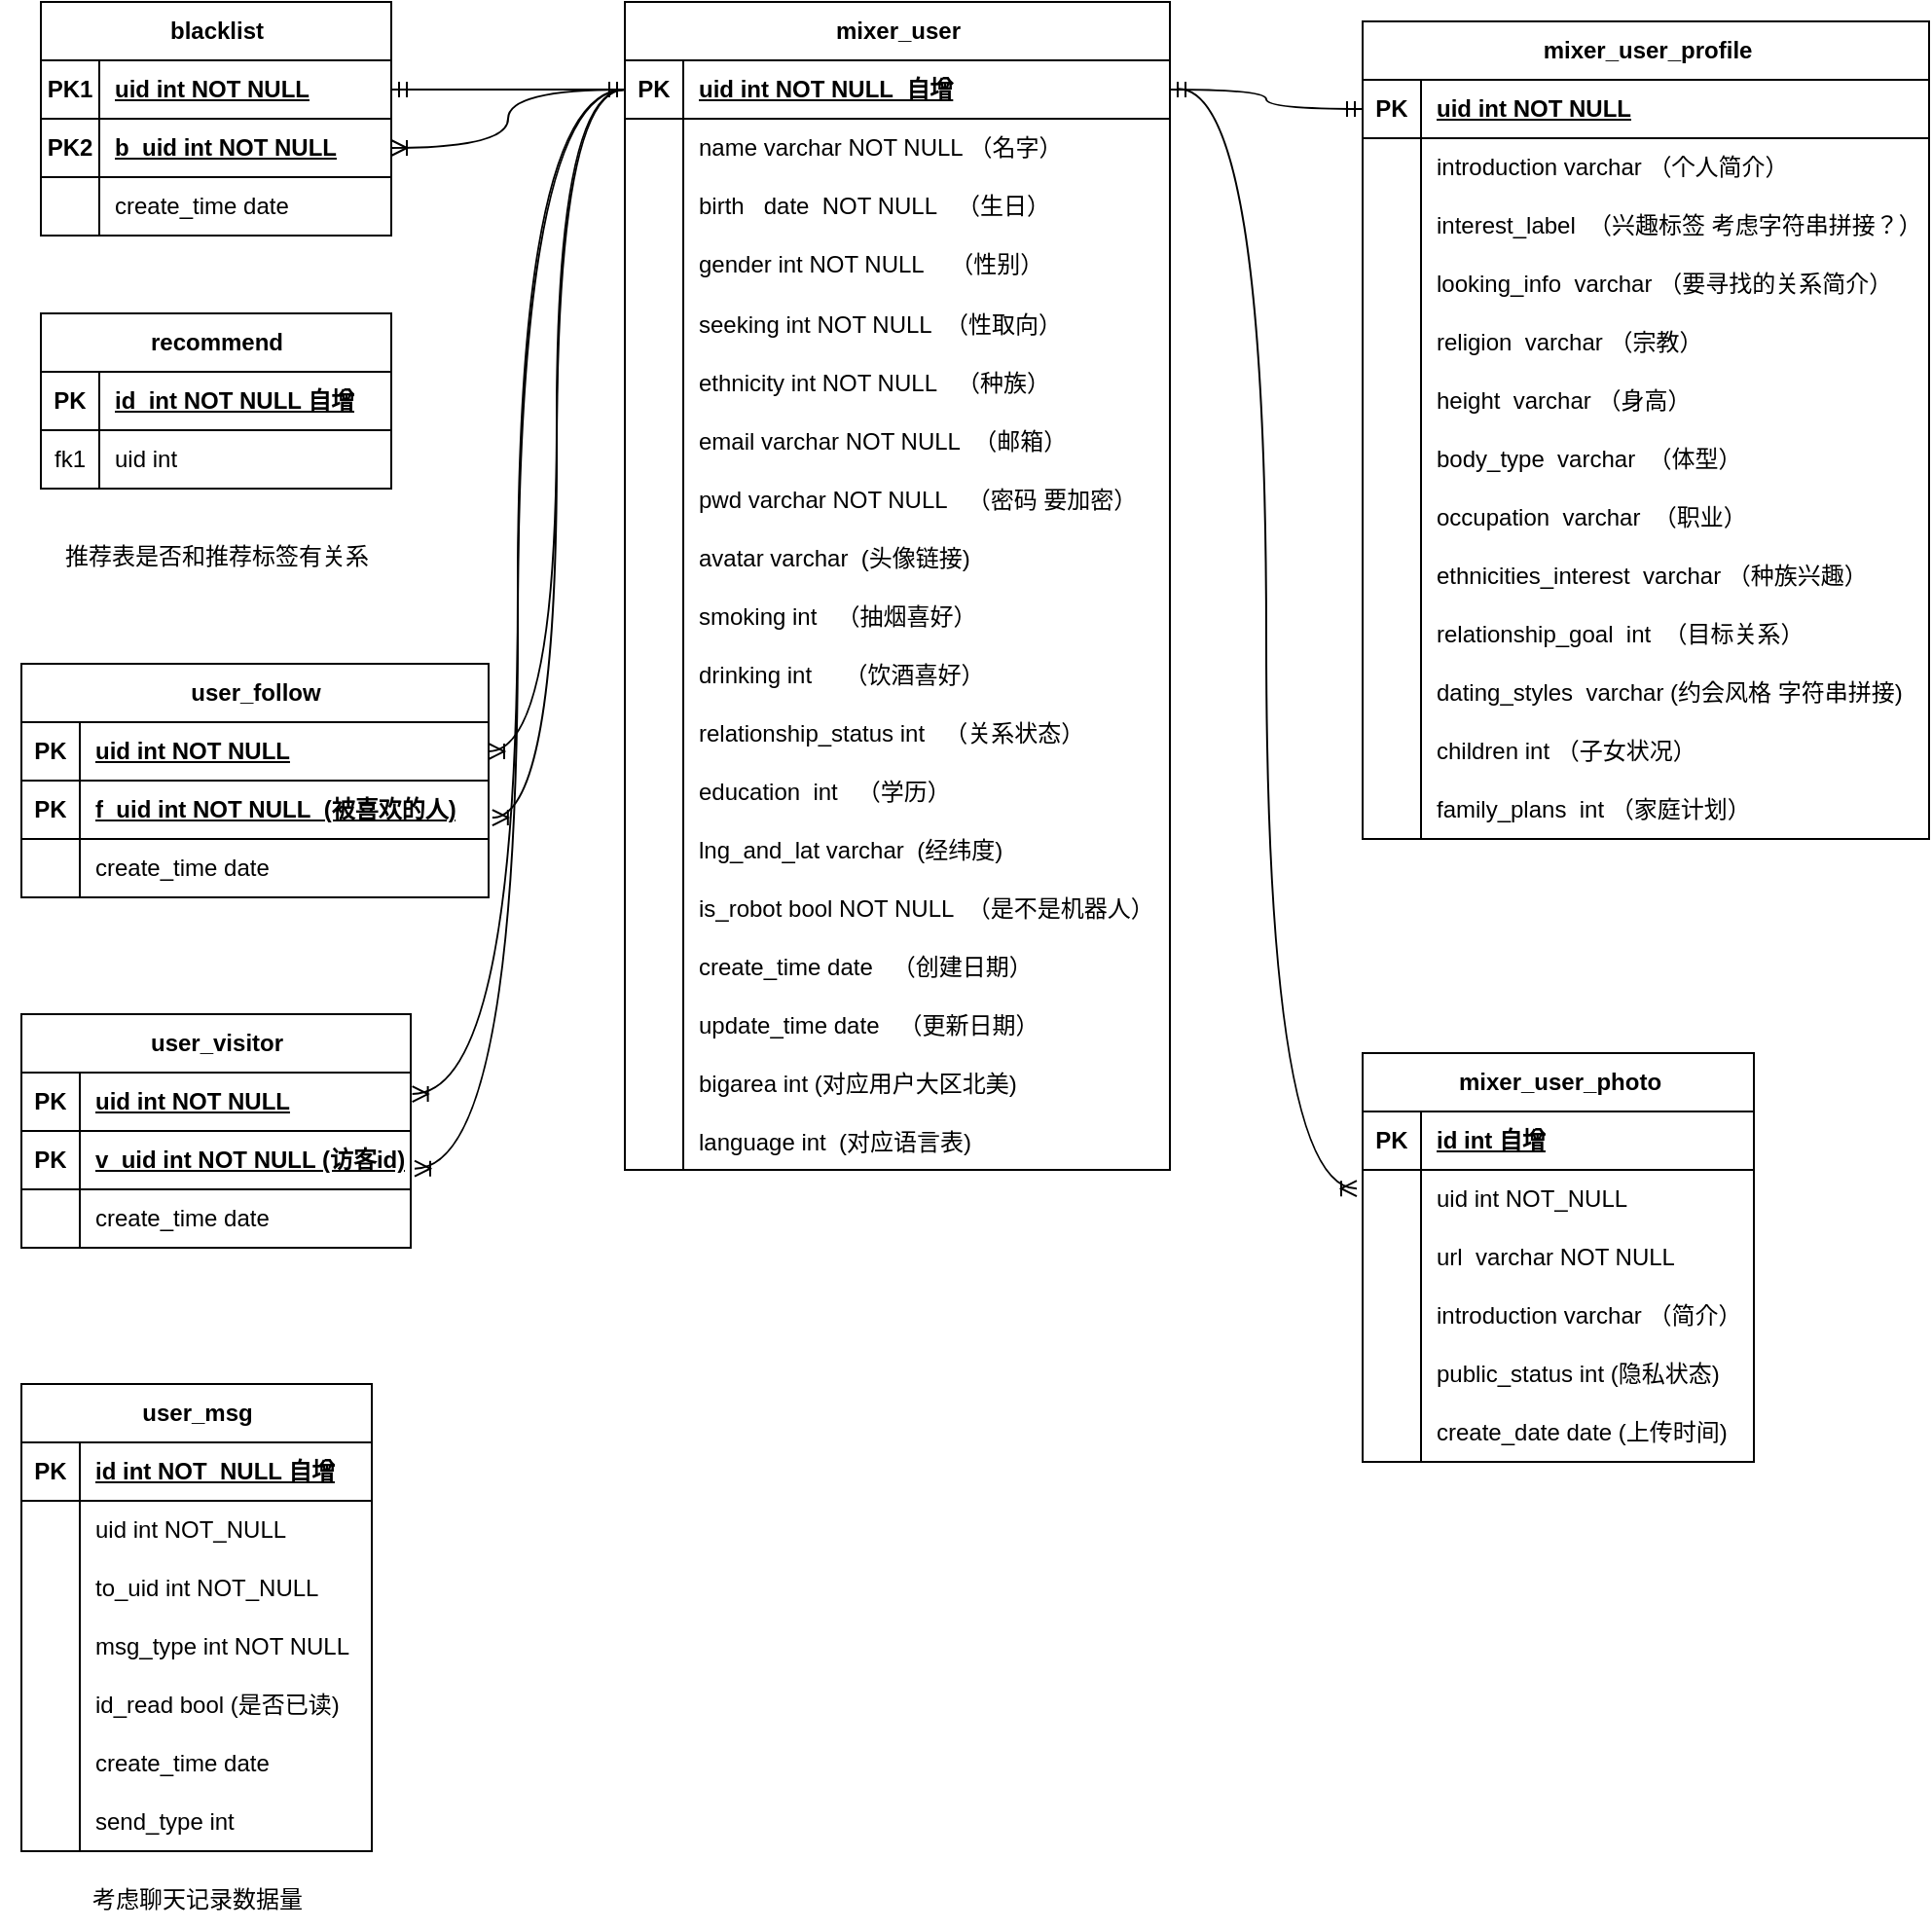 <mxfile version="22.0.8" type="github">
  <diagram id="R2lEEEUBdFMjLlhIrx00" name="Page-1">
    <mxGraphModel dx="1183" dy="752" grid="1" gridSize="10" guides="1" tooltips="1" connect="1" arrows="1" fold="1" page="1" pageScale="1" pageWidth="850" pageHeight="1100" math="0" shadow="0" extFonts="Permanent Marker^https://fonts.googleapis.com/css?family=Permanent+Marker">
      <root>
        <mxCell id="0" />
        <mxCell id="1" parent="0" />
        <mxCell id="lCJdlPEH8SyCdXhFGAZo-45" value="" style="shape=partialRectangle;connectable=0;fillColor=none;top=0;left=0;bottom=0;right=0;editable=1;overflow=hidden;whiteSpace=wrap;html=1;" vertex="1" parent="1">
          <mxGeometry x="20" y="280" width="30" height="30" as="geometry">
            <mxRectangle width="30" height="30" as="alternateBounds" />
          </mxGeometry>
        </mxCell>
        <mxCell id="lCJdlPEH8SyCdXhFGAZo-141" value="blacklist" style="shape=table;startSize=30;container=1;collapsible=1;childLayout=tableLayout;fixedRows=1;rowLines=0;fontStyle=1;align=center;resizeLast=1;html=1;" vertex="1" parent="1">
          <mxGeometry x="40" y="60" width="180" height="120" as="geometry" />
        </mxCell>
        <mxCell id="lCJdlPEH8SyCdXhFGAZo-142" value="" style="shape=tableRow;horizontal=0;startSize=0;swimlaneHead=0;swimlaneBody=0;fillColor=none;collapsible=0;dropTarget=0;points=[[0,0.5],[1,0.5]];portConstraint=eastwest;top=0;left=0;right=0;bottom=1;" vertex="1" parent="lCJdlPEH8SyCdXhFGAZo-141">
          <mxGeometry y="30" width="180" height="30" as="geometry" />
        </mxCell>
        <mxCell id="lCJdlPEH8SyCdXhFGAZo-143" value="PK1" style="shape=partialRectangle;connectable=0;fillColor=none;top=0;left=0;bottom=0;right=0;fontStyle=1;overflow=hidden;whiteSpace=wrap;html=1;" vertex="1" parent="lCJdlPEH8SyCdXhFGAZo-142">
          <mxGeometry width="30" height="30" as="geometry">
            <mxRectangle width="30" height="30" as="alternateBounds" />
          </mxGeometry>
        </mxCell>
        <mxCell id="lCJdlPEH8SyCdXhFGAZo-144" value="uid int NOT NULL" style="shape=partialRectangle;connectable=0;fillColor=none;top=0;left=0;bottom=0;right=0;align=left;spacingLeft=6;fontStyle=5;overflow=hidden;whiteSpace=wrap;html=1;" vertex="1" parent="lCJdlPEH8SyCdXhFGAZo-142">
          <mxGeometry x="30" width="150" height="30" as="geometry">
            <mxRectangle width="150" height="30" as="alternateBounds" />
          </mxGeometry>
        </mxCell>
        <mxCell id="lCJdlPEH8SyCdXhFGAZo-154" value="" style="shape=tableRow;horizontal=0;startSize=0;swimlaneHead=0;swimlaneBody=0;fillColor=none;collapsible=0;dropTarget=0;points=[[0,0.5],[1,0.5]];portConstraint=eastwest;top=0;left=0;right=0;bottom=1;" vertex="1" parent="lCJdlPEH8SyCdXhFGAZo-141">
          <mxGeometry y="60" width="180" height="30" as="geometry" />
        </mxCell>
        <mxCell id="lCJdlPEH8SyCdXhFGAZo-155" value="PK2" style="shape=partialRectangle;connectable=0;fillColor=none;top=0;left=0;bottom=0;right=0;fontStyle=1;overflow=hidden;whiteSpace=wrap;html=1;" vertex="1" parent="lCJdlPEH8SyCdXhFGAZo-154">
          <mxGeometry width="30" height="30" as="geometry">
            <mxRectangle width="30" height="30" as="alternateBounds" />
          </mxGeometry>
        </mxCell>
        <mxCell id="lCJdlPEH8SyCdXhFGAZo-156" value="b_uid int NOT NULL" style="shape=partialRectangle;connectable=0;fillColor=none;top=0;left=0;bottom=0;right=0;align=left;spacingLeft=6;fontStyle=5;overflow=hidden;whiteSpace=wrap;html=1;" vertex="1" parent="lCJdlPEH8SyCdXhFGAZo-154">
          <mxGeometry x="30" width="150" height="30" as="geometry">
            <mxRectangle width="150" height="30" as="alternateBounds" />
          </mxGeometry>
        </mxCell>
        <mxCell id="lCJdlPEH8SyCdXhFGAZo-145" value="" style="shape=tableRow;horizontal=0;startSize=0;swimlaneHead=0;swimlaneBody=0;fillColor=none;collapsible=0;dropTarget=0;points=[[0,0.5],[1,0.5]];portConstraint=eastwest;top=0;left=0;right=0;bottom=0;" vertex="1" parent="lCJdlPEH8SyCdXhFGAZo-141">
          <mxGeometry y="90" width="180" height="30" as="geometry" />
        </mxCell>
        <mxCell id="lCJdlPEH8SyCdXhFGAZo-146" value="" style="shape=partialRectangle;connectable=0;fillColor=none;top=0;left=0;bottom=0;right=0;editable=1;overflow=hidden;whiteSpace=wrap;html=1;" vertex="1" parent="lCJdlPEH8SyCdXhFGAZo-145">
          <mxGeometry width="30" height="30" as="geometry">
            <mxRectangle width="30" height="30" as="alternateBounds" />
          </mxGeometry>
        </mxCell>
        <mxCell id="lCJdlPEH8SyCdXhFGAZo-147" value="create_time date" style="shape=partialRectangle;connectable=0;fillColor=none;top=0;left=0;bottom=0;right=0;align=left;spacingLeft=6;overflow=hidden;whiteSpace=wrap;html=1;" vertex="1" parent="lCJdlPEH8SyCdXhFGAZo-145">
          <mxGeometry x="30" width="150" height="30" as="geometry">
            <mxRectangle width="150" height="30" as="alternateBounds" />
          </mxGeometry>
        </mxCell>
        <mxCell id="lCJdlPEH8SyCdXhFGAZo-15" value="mixer_user" style="shape=table;startSize=30;container=1;collapsible=1;childLayout=tableLayout;fixedRows=1;rowLines=0;fontStyle=1;align=center;resizeLast=1;html=1;" vertex="1" parent="1">
          <mxGeometry x="340" y="60" width="280" height="600" as="geometry" />
        </mxCell>
        <mxCell id="lCJdlPEH8SyCdXhFGAZo-16" value="" style="shape=tableRow;horizontal=0;startSize=0;swimlaneHead=0;swimlaneBody=0;fillColor=none;collapsible=0;dropTarget=0;points=[[0,0.5],[1,0.5]];portConstraint=eastwest;top=0;left=0;right=0;bottom=1;" vertex="1" parent="lCJdlPEH8SyCdXhFGAZo-15">
          <mxGeometry y="30" width="280" height="30" as="geometry" />
        </mxCell>
        <mxCell id="lCJdlPEH8SyCdXhFGAZo-17" value="PK" style="shape=partialRectangle;connectable=0;fillColor=none;top=0;left=0;bottom=0;right=0;fontStyle=1;overflow=hidden;whiteSpace=wrap;html=1;" vertex="1" parent="lCJdlPEH8SyCdXhFGAZo-16">
          <mxGeometry width="30" height="30" as="geometry">
            <mxRectangle width="30" height="30" as="alternateBounds" />
          </mxGeometry>
        </mxCell>
        <mxCell id="lCJdlPEH8SyCdXhFGAZo-18" value="uid int NOT NULL&amp;nbsp; 自增&lt;span style=&quot;white-space: pre;&quot;&gt;&#x9;&lt;/span&gt;" style="shape=partialRectangle;connectable=0;fillColor=none;top=0;left=0;bottom=0;right=0;align=left;spacingLeft=6;fontStyle=5;overflow=hidden;whiteSpace=wrap;html=1;" vertex="1" parent="lCJdlPEH8SyCdXhFGAZo-16">
          <mxGeometry x="30" width="250" height="30" as="geometry">
            <mxRectangle width="250" height="30" as="alternateBounds" />
          </mxGeometry>
        </mxCell>
        <mxCell id="lCJdlPEH8SyCdXhFGAZo-19" value="" style="shape=tableRow;horizontal=0;startSize=0;swimlaneHead=0;swimlaneBody=0;fillColor=none;collapsible=0;dropTarget=0;points=[[0,0.5],[1,0.5]];portConstraint=eastwest;top=0;left=0;right=0;bottom=0;" vertex="1" parent="lCJdlPEH8SyCdXhFGAZo-15">
          <mxGeometry y="60" width="280" height="30" as="geometry" />
        </mxCell>
        <mxCell id="lCJdlPEH8SyCdXhFGAZo-20" value="" style="shape=partialRectangle;connectable=0;fillColor=none;top=0;left=0;bottom=0;right=0;editable=1;overflow=hidden;whiteSpace=wrap;html=1;" vertex="1" parent="lCJdlPEH8SyCdXhFGAZo-19">
          <mxGeometry width="30" height="30" as="geometry">
            <mxRectangle width="30" height="30" as="alternateBounds" />
          </mxGeometry>
        </mxCell>
        <mxCell id="lCJdlPEH8SyCdXhFGAZo-21" value="name varchar NOT NULL （名字）" style="shape=partialRectangle;connectable=0;fillColor=none;top=0;left=0;bottom=0;right=0;align=left;spacingLeft=6;overflow=hidden;whiteSpace=wrap;html=1;" vertex="1" parent="lCJdlPEH8SyCdXhFGAZo-19">
          <mxGeometry x="30" width="250" height="30" as="geometry">
            <mxRectangle width="250" height="30" as="alternateBounds" />
          </mxGeometry>
        </mxCell>
        <mxCell id="lCJdlPEH8SyCdXhFGAZo-22" value="" style="shape=tableRow;horizontal=0;startSize=0;swimlaneHead=0;swimlaneBody=0;fillColor=none;collapsible=0;dropTarget=0;points=[[0,0.5],[1,0.5]];portConstraint=eastwest;top=0;left=0;right=0;bottom=0;" vertex="1" parent="lCJdlPEH8SyCdXhFGAZo-15">
          <mxGeometry y="90" width="280" height="30" as="geometry" />
        </mxCell>
        <mxCell id="lCJdlPEH8SyCdXhFGAZo-23" value="" style="shape=partialRectangle;connectable=0;fillColor=none;top=0;left=0;bottom=0;right=0;editable=1;overflow=hidden;whiteSpace=wrap;html=1;" vertex="1" parent="lCJdlPEH8SyCdXhFGAZo-22">
          <mxGeometry width="30" height="30" as="geometry">
            <mxRectangle width="30" height="30" as="alternateBounds" />
          </mxGeometry>
        </mxCell>
        <mxCell id="lCJdlPEH8SyCdXhFGAZo-24" value="birth&amp;nbsp; &amp;nbsp;date&amp;nbsp; NOT NULL&amp;nbsp; &amp;nbsp;（生日）" style="shape=partialRectangle;connectable=0;fillColor=none;top=0;left=0;bottom=0;right=0;align=left;spacingLeft=6;overflow=hidden;whiteSpace=wrap;html=1;" vertex="1" parent="lCJdlPEH8SyCdXhFGAZo-22">
          <mxGeometry x="30" width="250" height="30" as="geometry">
            <mxRectangle width="250" height="30" as="alternateBounds" />
          </mxGeometry>
        </mxCell>
        <mxCell id="lCJdlPEH8SyCdXhFGAZo-25" value="" style="shape=tableRow;horizontal=0;startSize=0;swimlaneHead=0;swimlaneBody=0;fillColor=none;collapsible=0;dropTarget=0;points=[[0,0.5],[1,0.5]];portConstraint=eastwest;top=0;left=0;right=0;bottom=0;" vertex="1" parent="lCJdlPEH8SyCdXhFGAZo-15">
          <mxGeometry y="120" width="280" height="30" as="geometry" />
        </mxCell>
        <mxCell id="lCJdlPEH8SyCdXhFGAZo-26" value="" style="shape=partialRectangle;connectable=0;fillColor=none;top=0;left=0;bottom=0;right=0;editable=1;overflow=hidden;whiteSpace=wrap;html=1;" vertex="1" parent="lCJdlPEH8SyCdXhFGAZo-25">
          <mxGeometry width="30" height="30" as="geometry">
            <mxRectangle width="30" height="30" as="alternateBounds" />
          </mxGeometry>
        </mxCell>
        <mxCell id="lCJdlPEH8SyCdXhFGAZo-27" value="gender int NOT NULL&amp;nbsp; &amp;nbsp; （性别）" style="shape=partialRectangle;connectable=0;fillColor=none;top=0;left=0;bottom=0;right=0;align=left;spacingLeft=6;overflow=hidden;whiteSpace=wrap;html=1;" vertex="1" parent="lCJdlPEH8SyCdXhFGAZo-25">
          <mxGeometry x="30" width="250" height="30" as="geometry">
            <mxRectangle width="250" height="30" as="alternateBounds" />
          </mxGeometry>
        </mxCell>
        <mxCell id="lCJdlPEH8SyCdXhFGAZo-52" value="" style="shape=tableRow;horizontal=0;startSize=0;swimlaneHead=0;swimlaneBody=0;fillColor=none;collapsible=0;dropTarget=0;points=[[0,0.5],[1,0.5]];portConstraint=eastwest;top=0;left=0;right=0;bottom=0;" vertex="1" parent="lCJdlPEH8SyCdXhFGAZo-15">
          <mxGeometry y="150" width="280" height="30" as="geometry" />
        </mxCell>
        <mxCell id="lCJdlPEH8SyCdXhFGAZo-53" value="" style="shape=partialRectangle;connectable=0;fillColor=none;top=0;left=0;bottom=0;right=0;editable=1;overflow=hidden;" vertex="1" parent="lCJdlPEH8SyCdXhFGAZo-52">
          <mxGeometry width="30" height="30" as="geometry">
            <mxRectangle width="30" height="30" as="alternateBounds" />
          </mxGeometry>
        </mxCell>
        <mxCell id="lCJdlPEH8SyCdXhFGAZo-54" value="seeking int NOT NULL  （性取向）" style="shape=partialRectangle;connectable=0;fillColor=none;top=0;left=0;bottom=0;right=0;align=left;spacingLeft=6;overflow=hidden;" vertex="1" parent="lCJdlPEH8SyCdXhFGAZo-52">
          <mxGeometry x="30" width="250" height="30" as="geometry">
            <mxRectangle width="250" height="30" as="alternateBounds" />
          </mxGeometry>
        </mxCell>
        <mxCell id="lCJdlPEH8SyCdXhFGAZo-56" value="" style="shape=tableRow;horizontal=0;startSize=0;swimlaneHead=0;swimlaneBody=0;fillColor=none;collapsible=0;dropTarget=0;points=[[0,0.5],[1,0.5]];portConstraint=eastwest;top=0;left=0;right=0;bottom=0;" vertex="1" parent="lCJdlPEH8SyCdXhFGAZo-15">
          <mxGeometry y="180" width="280" height="30" as="geometry" />
        </mxCell>
        <mxCell id="lCJdlPEH8SyCdXhFGAZo-57" value="" style="shape=partialRectangle;connectable=0;fillColor=none;top=0;left=0;bottom=0;right=0;editable=1;overflow=hidden;" vertex="1" parent="lCJdlPEH8SyCdXhFGAZo-56">
          <mxGeometry width="30" height="30" as="geometry">
            <mxRectangle width="30" height="30" as="alternateBounds" />
          </mxGeometry>
        </mxCell>
        <mxCell id="lCJdlPEH8SyCdXhFGAZo-58" value="ethnicity int NOT NULL   （种族）" style="shape=partialRectangle;connectable=0;fillColor=none;top=0;left=0;bottom=0;right=0;align=left;spacingLeft=6;overflow=hidden;" vertex="1" parent="lCJdlPEH8SyCdXhFGAZo-56">
          <mxGeometry x="30" width="250" height="30" as="geometry">
            <mxRectangle width="250" height="30" as="alternateBounds" />
          </mxGeometry>
        </mxCell>
        <mxCell id="lCJdlPEH8SyCdXhFGAZo-60" value="" style="shape=tableRow;horizontal=0;startSize=0;swimlaneHead=0;swimlaneBody=0;fillColor=none;collapsible=0;dropTarget=0;points=[[0,0.5],[1,0.5]];portConstraint=eastwest;top=0;left=0;right=0;bottom=0;" vertex="1" parent="lCJdlPEH8SyCdXhFGAZo-15">
          <mxGeometry y="210" width="280" height="30" as="geometry" />
        </mxCell>
        <mxCell id="lCJdlPEH8SyCdXhFGAZo-61" value="" style="shape=partialRectangle;connectable=0;fillColor=none;top=0;left=0;bottom=0;right=0;editable=1;overflow=hidden;" vertex="1" parent="lCJdlPEH8SyCdXhFGAZo-60">
          <mxGeometry width="30" height="30" as="geometry">
            <mxRectangle width="30" height="30" as="alternateBounds" />
          </mxGeometry>
        </mxCell>
        <mxCell id="lCJdlPEH8SyCdXhFGAZo-62" value="email varchar NOT NULL  （邮箱）" style="shape=partialRectangle;connectable=0;fillColor=none;top=0;left=0;bottom=0;right=0;align=left;spacingLeft=6;overflow=hidden;" vertex="1" parent="lCJdlPEH8SyCdXhFGAZo-60">
          <mxGeometry x="30" width="250" height="30" as="geometry">
            <mxRectangle width="250" height="30" as="alternateBounds" />
          </mxGeometry>
        </mxCell>
        <mxCell id="lCJdlPEH8SyCdXhFGAZo-68" value="" style="shape=tableRow;horizontal=0;startSize=0;swimlaneHead=0;swimlaneBody=0;fillColor=none;collapsible=0;dropTarget=0;points=[[0,0.5],[1,0.5]];portConstraint=eastwest;top=0;left=0;right=0;bottom=0;" vertex="1" parent="lCJdlPEH8SyCdXhFGAZo-15">
          <mxGeometry y="240" width="280" height="30" as="geometry" />
        </mxCell>
        <mxCell id="lCJdlPEH8SyCdXhFGAZo-69" value="" style="shape=partialRectangle;connectable=0;fillColor=none;top=0;left=0;bottom=0;right=0;editable=1;overflow=hidden;" vertex="1" parent="lCJdlPEH8SyCdXhFGAZo-68">
          <mxGeometry width="30" height="30" as="geometry">
            <mxRectangle width="30" height="30" as="alternateBounds" />
          </mxGeometry>
        </mxCell>
        <mxCell id="lCJdlPEH8SyCdXhFGAZo-70" value="pwd varchar NOT NULL   （密码 要加密）" style="shape=partialRectangle;connectable=0;fillColor=none;top=0;left=0;bottom=0;right=0;align=left;spacingLeft=6;overflow=hidden;" vertex="1" parent="lCJdlPEH8SyCdXhFGAZo-68">
          <mxGeometry x="30" width="250" height="30" as="geometry">
            <mxRectangle width="250" height="30" as="alternateBounds" />
          </mxGeometry>
        </mxCell>
        <mxCell id="lCJdlPEH8SyCdXhFGAZo-300" value="" style="shape=tableRow;horizontal=0;startSize=0;swimlaneHead=0;swimlaneBody=0;fillColor=none;collapsible=0;dropTarget=0;points=[[0,0.5],[1,0.5]];portConstraint=eastwest;top=0;left=0;right=0;bottom=0;" vertex="1" parent="lCJdlPEH8SyCdXhFGAZo-15">
          <mxGeometry y="270" width="280" height="30" as="geometry" />
        </mxCell>
        <mxCell id="lCJdlPEH8SyCdXhFGAZo-301" value="" style="shape=partialRectangle;connectable=0;fillColor=none;top=0;left=0;bottom=0;right=0;editable=1;overflow=hidden;" vertex="1" parent="lCJdlPEH8SyCdXhFGAZo-300">
          <mxGeometry width="30" height="30" as="geometry">
            <mxRectangle width="30" height="30" as="alternateBounds" />
          </mxGeometry>
        </mxCell>
        <mxCell id="lCJdlPEH8SyCdXhFGAZo-302" value="avatar varchar  (头像链接)" style="shape=partialRectangle;connectable=0;fillColor=none;top=0;left=0;bottom=0;right=0;align=left;spacingLeft=6;overflow=hidden;" vertex="1" parent="lCJdlPEH8SyCdXhFGAZo-300">
          <mxGeometry x="30" width="250" height="30" as="geometry">
            <mxRectangle width="250" height="30" as="alternateBounds" />
          </mxGeometry>
        </mxCell>
        <mxCell id="lCJdlPEH8SyCdXhFGAZo-72" value="" style="shape=tableRow;horizontal=0;startSize=0;swimlaneHead=0;swimlaneBody=0;fillColor=none;collapsible=0;dropTarget=0;points=[[0,0.5],[1,0.5]];portConstraint=eastwest;top=0;left=0;right=0;bottom=0;" vertex="1" parent="lCJdlPEH8SyCdXhFGAZo-15">
          <mxGeometry y="300" width="280" height="30" as="geometry" />
        </mxCell>
        <mxCell id="lCJdlPEH8SyCdXhFGAZo-73" value="" style="shape=partialRectangle;connectable=0;fillColor=none;top=0;left=0;bottom=0;right=0;editable=1;overflow=hidden;" vertex="1" parent="lCJdlPEH8SyCdXhFGAZo-72">
          <mxGeometry width="30" height="30" as="geometry">
            <mxRectangle width="30" height="30" as="alternateBounds" />
          </mxGeometry>
        </mxCell>
        <mxCell id="lCJdlPEH8SyCdXhFGAZo-74" value="smoking int   （抽烟喜好）" style="shape=partialRectangle;connectable=0;fillColor=none;top=0;left=0;bottom=0;right=0;align=left;spacingLeft=6;overflow=hidden;" vertex="1" parent="lCJdlPEH8SyCdXhFGAZo-72">
          <mxGeometry x="30" width="250" height="30" as="geometry">
            <mxRectangle width="250" height="30" as="alternateBounds" />
          </mxGeometry>
        </mxCell>
        <mxCell id="lCJdlPEH8SyCdXhFGAZo-76" value="" style="shape=tableRow;horizontal=0;startSize=0;swimlaneHead=0;swimlaneBody=0;fillColor=none;collapsible=0;dropTarget=0;points=[[0,0.5],[1,0.5]];portConstraint=eastwest;top=0;left=0;right=0;bottom=0;" vertex="1" parent="lCJdlPEH8SyCdXhFGAZo-15">
          <mxGeometry y="330" width="280" height="30" as="geometry" />
        </mxCell>
        <mxCell id="lCJdlPEH8SyCdXhFGAZo-77" value="" style="shape=partialRectangle;connectable=0;fillColor=none;top=0;left=0;bottom=0;right=0;editable=1;overflow=hidden;" vertex="1" parent="lCJdlPEH8SyCdXhFGAZo-76">
          <mxGeometry width="30" height="30" as="geometry">
            <mxRectangle width="30" height="30" as="alternateBounds" />
          </mxGeometry>
        </mxCell>
        <mxCell id="lCJdlPEH8SyCdXhFGAZo-78" value="drinking int     （饮酒喜好）" style="shape=partialRectangle;connectable=0;fillColor=none;top=0;left=0;bottom=0;right=0;align=left;spacingLeft=6;overflow=hidden;" vertex="1" parent="lCJdlPEH8SyCdXhFGAZo-76">
          <mxGeometry x="30" width="250" height="30" as="geometry">
            <mxRectangle width="250" height="30" as="alternateBounds" />
          </mxGeometry>
        </mxCell>
        <mxCell id="lCJdlPEH8SyCdXhFGAZo-80" value="" style="shape=tableRow;horizontal=0;startSize=0;swimlaneHead=0;swimlaneBody=0;fillColor=none;collapsible=0;dropTarget=0;points=[[0,0.5],[1,0.5]];portConstraint=eastwest;top=0;left=0;right=0;bottom=0;" vertex="1" parent="lCJdlPEH8SyCdXhFGAZo-15">
          <mxGeometry y="360" width="280" height="30" as="geometry" />
        </mxCell>
        <mxCell id="lCJdlPEH8SyCdXhFGAZo-81" value="" style="shape=partialRectangle;connectable=0;fillColor=none;top=0;left=0;bottom=0;right=0;editable=1;overflow=hidden;" vertex="1" parent="lCJdlPEH8SyCdXhFGAZo-80">
          <mxGeometry width="30" height="30" as="geometry">
            <mxRectangle width="30" height="30" as="alternateBounds" />
          </mxGeometry>
        </mxCell>
        <mxCell id="lCJdlPEH8SyCdXhFGAZo-82" value="relationship_status int   （关系状态）" style="shape=partialRectangle;connectable=0;fillColor=none;top=0;left=0;bottom=0;right=0;align=left;spacingLeft=6;overflow=hidden;" vertex="1" parent="lCJdlPEH8SyCdXhFGAZo-80">
          <mxGeometry x="30" width="250" height="30" as="geometry">
            <mxRectangle width="250" height="30" as="alternateBounds" />
          </mxGeometry>
        </mxCell>
        <mxCell id="lCJdlPEH8SyCdXhFGAZo-84" value="" style="shape=tableRow;horizontal=0;startSize=0;swimlaneHead=0;swimlaneBody=0;fillColor=none;collapsible=0;dropTarget=0;points=[[0,0.5],[1,0.5]];portConstraint=eastwest;top=0;left=0;right=0;bottom=0;" vertex="1" parent="lCJdlPEH8SyCdXhFGAZo-15">
          <mxGeometry y="390" width="280" height="30" as="geometry" />
        </mxCell>
        <mxCell id="lCJdlPEH8SyCdXhFGAZo-85" value="" style="shape=partialRectangle;connectable=0;fillColor=none;top=0;left=0;bottom=0;right=0;editable=1;overflow=hidden;" vertex="1" parent="lCJdlPEH8SyCdXhFGAZo-84">
          <mxGeometry width="30" height="30" as="geometry">
            <mxRectangle width="30" height="30" as="alternateBounds" />
          </mxGeometry>
        </mxCell>
        <mxCell id="lCJdlPEH8SyCdXhFGAZo-86" value="education  int   （学历）" style="shape=partialRectangle;connectable=0;fillColor=none;top=0;left=0;bottom=0;right=0;align=left;spacingLeft=6;overflow=hidden;" vertex="1" parent="lCJdlPEH8SyCdXhFGAZo-84">
          <mxGeometry x="30" width="250" height="30" as="geometry">
            <mxRectangle width="250" height="30" as="alternateBounds" />
          </mxGeometry>
        </mxCell>
        <mxCell id="lCJdlPEH8SyCdXhFGAZo-88" value="" style="shape=tableRow;horizontal=0;startSize=0;swimlaneHead=0;swimlaneBody=0;fillColor=none;collapsible=0;dropTarget=0;points=[[0,0.5],[1,0.5]];portConstraint=eastwest;top=0;left=0;right=0;bottom=0;" vertex="1" parent="lCJdlPEH8SyCdXhFGAZo-15">
          <mxGeometry y="420" width="280" height="30" as="geometry" />
        </mxCell>
        <mxCell id="lCJdlPEH8SyCdXhFGAZo-89" value="" style="shape=partialRectangle;connectable=0;fillColor=none;top=0;left=0;bottom=0;right=0;editable=1;overflow=hidden;" vertex="1" parent="lCJdlPEH8SyCdXhFGAZo-88">
          <mxGeometry width="30" height="30" as="geometry">
            <mxRectangle width="30" height="30" as="alternateBounds" />
          </mxGeometry>
        </mxCell>
        <mxCell id="lCJdlPEH8SyCdXhFGAZo-90" value="lng_and_lat varchar  (经纬度)" style="shape=partialRectangle;connectable=0;fillColor=none;top=0;left=0;bottom=0;right=0;align=left;spacingLeft=6;overflow=hidden;" vertex="1" parent="lCJdlPEH8SyCdXhFGAZo-88">
          <mxGeometry x="30" width="250" height="30" as="geometry">
            <mxRectangle width="250" height="30" as="alternateBounds" />
          </mxGeometry>
        </mxCell>
        <mxCell id="lCJdlPEH8SyCdXhFGAZo-92" value="" style="shape=tableRow;horizontal=0;startSize=0;swimlaneHead=0;swimlaneBody=0;fillColor=none;collapsible=0;dropTarget=0;points=[[0,0.5],[1,0.5]];portConstraint=eastwest;top=0;left=0;right=0;bottom=0;" vertex="1" parent="lCJdlPEH8SyCdXhFGAZo-15">
          <mxGeometry y="450" width="280" height="30" as="geometry" />
        </mxCell>
        <mxCell id="lCJdlPEH8SyCdXhFGAZo-93" value="" style="shape=partialRectangle;connectable=0;fillColor=none;top=0;left=0;bottom=0;right=0;editable=1;overflow=hidden;" vertex="1" parent="lCJdlPEH8SyCdXhFGAZo-92">
          <mxGeometry width="30" height="30" as="geometry">
            <mxRectangle width="30" height="30" as="alternateBounds" />
          </mxGeometry>
        </mxCell>
        <mxCell id="lCJdlPEH8SyCdXhFGAZo-94" value="is_robot bool NOT NULL  （是不是机器人）" style="shape=partialRectangle;connectable=0;fillColor=none;top=0;left=0;bottom=0;right=0;align=left;spacingLeft=6;overflow=hidden;" vertex="1" parent="lCJdlPEH8SyCdXhFGAZo-92">
          <mxGeometry x="30" width="250" height="30" as="geometry">
            <mxRectangle width="250" height="30" as="alternateBounds" />
          </mxGeometry>
        </mxCell>
        <mxCell id="lCJdlPEH8SyCdXhFGAZo-96" value="" style="shape=tableRow;horizontal=0;startSize=0;swimlaneHead=0;swimlaneBody=0;fillColor=none;collapsible=0;dropTarget=0;points=[[0,0.5],[1,0.5]];portConstraint=eastwest;top=0;left=0;right=0;bottom=0;" vertex="1" parent="lCJdlPEH8SyCdXhFGAZo-15">
          <mxGeometry y="480" width="280" height="30" as="geometry" />
        </mxCell>
        <mxCell id="lCJdlPEH8SyCdXhFGAZo-97" value="" style="shape=partialRectangle;connectable=0;fillColor=none;top=0;left=0;bottom=0;right=0;editable=1;overflow=hidden;" vertex="1" parent="lCJdlPEH8SyCdXhFGAZo-96">
          <mxGeometry width="30" height="30" as="geometry">
            <mxRectangle width="30" height="30" as="alternateBounds" />
          </mxGeometry>
        </mxCell>
        <mxCell id="lCJdlPEH8SyCdXhFGAZo-98" value="create_time date   （创建日期）" style="shape=partialRectangle;connectable=0;fillColor=none;top=0;left=0;bottom=0;right=0;align=left;spacingLeft=6;overflow=hidden;" vertex="1" parent="lCJdlPEH8SyCdXhFGAZo-96">
          <mxGeometry x="30" width="250" height="30" as="geometry">
            <mxRectangle width="250" height="30" as="alternateBounds" />
          </mxGeometry>
        </mxCell>
        <mxCell id="lCJdlPEH8SyCdXhFGAZo-102" value="" style="shape=tableRow;horizontal=0;startSize=0;swimlaneHead=0;swimlaneBody=0;fillColor=none;collapsible=0;dropTarget=0;points=[[0,0.5],[1,0.5]];portConstraint=eastwest;top=0;left=0;right=0;bottom=0;" vertex="1" parent="lCJdlPEH8SyCdXhFGAZo-15">
          <mxGeometry y="510" width="280" height="30" as="geometry" />
        </mxCell>
        <mxCell id="lCJdlPEH8SyCdXhFGAZo-103" value="" style="shape=partialRectangle;connectable=0;fillColor=none;top=0;left=0;bottom=0;right=0;editable=1;overflow=hidden;" vertex="1" parent="lCJdlPEH8SyCdXhFGAZo-102">
          <mxGeometry width="30" height="30" as="geometry">
            <mxRectangle width="30" height="30" as="alternateBounds" />
          </mxGeometry>
        </mxCell>
        <mxCell id="lCJdlPEH8SyCdXhFGAZo-104" value="update_time date   （更新日期）" style="shape=partialRectangle;connectable=0;fillColor=none;top=0;left=0;bottom=0;right=0;align=left;spacingLeft=6;overflow=hidden;" vertex="1" parent="lCJdlPEH8SyCdXhFGAZo-102">
          <mxGeometry x="30" width="250" height="30" as="geometry">
            <mxRectangle width="250" height="30" as="alternateBounds" />
          </mxGeometry>
        </mxCell>
        <mxCell id="lCJdlPEH8SyCdXhFGAZo-215" value="" style="shape=tableRow;horizontal=0;startSize=0;swimlaneHead=0;swimlaneBody=0;fillColor=none;collapsible=0;dropTarget=0;points=[[0,0.5],[1,0.5]];portConstraint=eastwest;top=0;left=0;right=0;bottom=0;" vertex="1" parent="lCJdlPEH8SyCdXhFGAZo-15">
          <mxGeometry y="540" width="280" height="30" as="geometry" />
        </mxCell>
        <mxCell id="lCJdlPEH8SyCdXhFGAZo-216" value="" style="shape=partialRectangle;connectable=0;fillColor=none;top=0;left=0;bottom=0;right=0;editable=1;overflow=hidden;" vertex="1" parent="lCJdlPEH8SyCdXhFGAZo-215">
          <mxGeometry width="30" height="30" as="geometry">
            <mxRectangle width="30" height="30" as="alternateBounds" />
          </mxGeometry>
        </mxCell>
        <mxCell id="lCJdlPEH8SyCdXhFGAZo-217" value="bigarea int (对应用户大区北美)" style="shape=partialRectangle;connectable=0;fillColor=none;top=0;left=0;bottom=0;right=0;align=left;spacingLeft=6;overflow=hidden;" vertex="1" parent="lCJdlPEH8SyCdXhFGAZo-215">
          <mxGeometry x="30" width="250" height="30" as="geometry">
            <mxRectangle width="250" height="30" as="alternateBounds" />
          </mxGeometry>
        </mxCell>
        <mxCell id="lCJdlPEH8SyCdXhFGAZo-105" value="" style="shape=tableRow;horizontal=0;startSize=0;swimlaneHead=0;swimlaneBody=0;fillColor=none;collapsible=0;dropTarget=0;points=[[0,0.5],[1,0.5]];portConstraint=eastwest;top=0;left=0;right=0;bottom=0;" vertex="1" parent="lCJdlPEH8SyCdXhFGAZo-15">
          <mxGeometry y="570" width="280" height="30" as="geometry" />
        </mxCell>
        <mxCell id="lCJdlPEH8SyCdXhFGAZo-106" value="" style="shape=partialRectangle;connectable=0;fillColor=none;top=0;left=0;bottom=0;right=0;editable=1;overflow=hidden;" vertex="1" parent="lCJdlPEH8SyCdXhFGAZo-105">
          <mxGeometry width="30" height="30" as="geometry">
            <mxRectangle width="30" height="30" as="alternateBounds" />
          </mxGeometry>
        </mxCell>
        <mxCell id="lCJdlPEH8SyCdXhFGAZo-107" value="language int  (对应语言表)" style="shape=partialRectangle;connectable=0;fillColor=none;top=0;left=0;bottom=0;right=0;align=left;spacingLeft=6;overflow=hidden;" vertex="1" parent="lCJdlPEH8SyCdXhFGAZo-105">
          <mxGeometry x="30" width="250" height="30" as="geometry">
            <mxRectangle width="250" height="30" as="alternateBounds" />
          </mxGeometry>
        </mxCell>
        <mxCell id="lCJdlPEH8SyCdXhFGAZo-185" value="" style="fontSize=12;html=1;endArrow=ERmandOne;startArrow=ERmandOne;rounded=0;edgeStyle=orthogonalEdgeStyle;curved=1;exitX=1;exitY=0.5;exitDx=0;exitDy=0;entryX=0;entryY=0.5;entryDx=0;entryDy=0;" edge="1" parent="1" source="lCJdlPEH8SyCdXhFGAZo-142" target="lCJdlPEH8SyCdXhFGAZo-16">
          <mxGeometry width="100" height="100" relative="1" as="geometry">
            <mxPoint x="230" y="250" as="sourcePoint" />
            <mxPoint x="330" y="150" as="targetPoint" />
          </mxGeometry>
        </mxCell>
        <mxCell id="lCJdlPEH8SyCdXhFGAZo-186" value="" style="edgeStyle=orthogonalEdgeStyle;fontSize=12;html=1;endArrow=ERoneToMany;rounded=0;curved=1;entryX=1;entryY=0.5;entryDx=0;entryDy=0;exitX=0;exitY=0.5;exitDx=0;exitDy=0;" edge="1" parent="1" source="lCJdlPEH8SyCdXhFGAZo-16" target="lCJdlPEH8SyCdXhFGAZo-154">
          <mxGeometry width="100" height="100" relative="1" as="geometry">
            <mxPoint x="230" y="250" as="sourcePoint" />
            <mxPoint x="330" y="150" as="targetPoint" />
          </mxGeometry>
        </mxCell>
        <mxCell id="lCJdlPEH8SyCdXhFGAZo-122" value="recommend" style="shape=table;startSize=30;container=1;collapsible=1;childLayout=tableLayout;fixedRows=1;rowLines=0;fontStyle=1;align=center;resizeLast=1;html=1;" vertex="1" parent="1">
          <mxGeometry x="40" y="220" width="180" height="90" as="geometry" />
        </mxCell>
        <mxCell id="lCJdlPEH8SyCdXhFGAZo-123" value="" style="shape=tableRow;horizontal=0;startSize=0;swimlaneHead=0;swimlaneBody=0;fillColor=none;collapsible=0;dropTarget=0;points=[[0,0.5],[1,0.5]];portConstraint=eastwest;top=0;left=0;right=0;bottom=1;" vertex="1" parent="lCJdlPEH8SyCdXhFGAZo-122">
          <mxGeometry y="30" width="180" height="30" as="geometry" />
        </mxCell>
        <mxCell id="lCJdlPEH8SyCdXhFGAZo-124" value="PK" style="shape=partialRectangle;connectable=0;fillColor=none;top=0;left=0;bottom=0;right=0;fontStyle=1;overflow=hidden;whiteSpace=wrap;html=1;" vertex="1" parent="lCJdlPEH8SyCdXhFGAZo-123">
          <mxGeometry width="30" height="30" as="geometry">
            <mxRectangle width="30" height="30" as="alternateBounds" />
          </mxGeometry>
        </mxCell>
        <mxCell id="lCJdlPEH8SyCdXhFGAZo-125" value="id&amp;nbsp; int NOT NULL 自增" style="shape=partialRectangle;connectable=0;fillColor=none;top=0;left=0;bottom=0;right=0;align=left;spacingLeft=6;fontStyle=5;overflow=hidden;whiteSpace=wrap;html=1;" vertex="1" parent="lCJdlPEH8SyCdXhFGAZo-123">
          <mxGeometry x="30" width="150" height="30" as="geometry">
            <mxRectangle width="150" height="30" as="alternateBounds" />
          </mxGeometry>
        </mxCell>
        <mxCell id="lCJdlPEH8SyCdXhFGAZo-126" value="" style="shape=tableRow;horizontal=0;startSize=0;swimlaneHead=0;swimlaneBody=0;fillColor=none;collapsible=0;dropTarget=0;points=[[0,0.5],[1,0.5]];portConstraint=eastwest;top=0;left=0;right=0;bottom=0;" vertex="1" parent="lCJdlPEH8SyCdXhFGAZo-122">
          <mxGeometry y="60" width="180" height="30" as="geometry" />
        </mxCell>
        <mxCell id="lCJdlPEH8SyCdXhFGAZo-127" value="fk1" style="shape=partialRectangle;connectable=0;fillColor=none;top=0;left=0;bottom=0;right=0;editable=1;overflow=hidden;whiteSpace=wrap;html=1;" vertex="1" parent="lCJdlPEH8SyCdXhFGAZo-126">
          <mxGeometry width="30" height="30" as="geometry">
            <mxRectangle width="30" height="30" as="alternateBounds" />
          </mxGeometry>
        </mxCell>
        <mxCell id="lCJdlPEH8SyCdXhFGAZo-128" value="uid int" style="shape=partialRectangle;connectable=0;fillColor=none;top=0;left=0;bottom=0;right=0;align=left;spacingLeft=6;overflow=hidden;whiteSpace=wrap;html=1;" vertex="1" parent="lCJdlPEH8SyCdXhFGAZo-126">
          <mxGeometry x="30" width="150" height="30" as="geometry">
            <mxRectangle width="150" height="30" as="alternateBounds" />
          </mxGeometry>
        </mxCell>
        <mxCell id="lCJdlPEH8SyCdXhFGAZo-158" value="mixer_user_profile" style="shape=table;startSize=30;container=1;collapsible=1;childLayout=tableLayout;fixedRows=1;rowLines=0;fontStyle=1;align=center;resizeLast=1;html=1;" vertex="1" parent="1">
          <mxGeometry x="719" y="70" width="291.0" height="420" as="geometry" />
        </mxCell>
        <mxCell id="lCJdlPEH8SyCdXhFGAZo-159" value="" style="shape=tableRow;horizontal=0;startSize=0;swimlaneHead=0;swimlaneBody=0;fillColor=none;collapsible=0;dropTarget=0;points=[[0,0.5],[1,0.5]];portConstraint=eastwest;top=0;left=0;right=0;bottom=1;" vertex="1" parent="lCJdlPEH8SyCdXhFGAZo-158">
          <mxGeometry y="30" width="291.0" height="30" as="geometry" />
        </mxCell>
        <mxCell id="lCJdlPEH8SyCdXhFGAZo-160" value="PK" style="shape=partialRectangle;connectable=0;fillColor=none;top=0;left=0;bottom=0;right=0;fontStyle=1;overflow=hidden;whiteSpace=wrap;html=1;" vertex="1" parent="lCJdlPEH8SyCdXhFGAZo-159">
          <mxGeometry width="30" height="30" as="geometry">
            <mxRectangle width="30" height="30" as="alternateBounds" />
          </mxGeometry>
        </mxCell>
        <mxCell id="lCJdlPEH8SyCdXhFGAZo-161" value="uid int NOT NULL" style="shape=partialRectangle;connectable=0;fillColor=none;top=0;left=0;bottom=0;right=0;align=left;spacingLeft=6;fontStyle=5;overflow=hidden;whiteSpace=wrap;html=1;" vertex="1" parent="lCJdlPEH8SyCdXhFGAZo-159">
          <mxGeometry x="30" width="261.0" height="30" as="geometry">
            <mxRectangle width="261.0" height="30" as="alternateBounds" />
          </mxGeometry>
        </mxCell>
        <mxCell id="lCJdlPEH8SyCdXhFGAZo-162" value="" style="shape=tableRow;horizontal=0;startSize=0;swimlaneHead=0;swimlaneBody=0;fillColor=none;collapsible=0;dropTarget=0;points=[[0,0.5],[1,0.5]];portConstraint=eastwest;top=0;left=0;right=0;bottom=0;" vertex="1" parent="lCJdlPEH8SyCdXhFGAZo-158">
          <mxGeometry y="60" width="291.0" height="30" as="geometry" />
        </mxCell>
        <mxCell id="lCJdlPEH8SyCdXhFGAZo-163" value="" style="shape=partialRectangle;connectable=0;fillColor=none;top=0;left=0;bottom=0;right=0;editable=1;overflow=hidden;whiteSpace=wrap;html=1;" vertex="1" parent="lCJdlPEH8SyCdXhFGAZo-162">
          <mxGeometry width="30" height="30" as="geometry">
            <mxRectangle width="30" height="30" as="alternateBounds" />
          </mxGeometry>
        </mxCell>
        <mxCell id="lCJdlPEH8SyCdXhFGAZo-164" value="introduction varchar （个人简介）" style="shape=partialRectangle;connectable=0;fillColor=none;top=0;left=0;bottom=0;right=0;align=left;spacingLeft=6;overflow=hidden;whiteSpace=wrap;html=1;" vertex="1" parent="lCJdlPEH8SyCdXhFGAZo-162">
          <mxGeometry x="30" width="261.0" height="30" as="geometry">
            <mxRectangle width="261.0" height="30" as="alternateBounds" />
          </mxGeometry>
        </mxCell>
        <mxCell id="lCJdlPEH8SyCdXhFGAZo-165" value="" style="shape=tableRow;horizontal=0;startSize=0;swimlaneHead=0;swimlaneBody=0;fillColor=none;collapsible=0;dropTarget=0;points=[[0,0.5],[1,0.5]];portConstraint=eastwest;top=0;left=0;right=0;bottom=0;" vertex="1" parent="lCJdlPEH8SyCdXhFGAZo-158">
          <mxGeometry y="90" width="291.0" height="30" as="geometry" />
        </mxCell>
        <mxCell id="lCJdlPEH8SyCdXhFGAZo-166" value="" style="shape=partialRectangle;connectable=0;fillColor=none;top=0;left=0;bottom=0;right=0;editable=1;overflow=hidden;whiteSpace=wrap;html=1;" vertex="1" parent="lCJdlPEH8SyCdXhFGAZo-165">
          <mxGeometry width="30" height="30" as="geometry">
            <mxRectangle width="30" height="30" as="alternateBounds" />
          </mxGeometry>
        </mxCell>
        <mxCell id="lCJdlPEH8SyCdXhFGAZo-167" value="interest_label&amp;nbsp; （兴趣标签 考虑字符串拼接？）" style="shape=partialRectangle;connectable=0;fillColor=none;top=0;left=0;bottom=0;right=0;align=left;spacingLeft=6;overflow=hidden;whiteSpace=wrap;html=1;" vertex="1" parent="lCJdlPEH8SyCdXhFGAZo-165">
          <mxGeometry x="30" width="261.0" height="30" as="geometry">
            <mxRectangle width="261.0" height="30" as="alternateBounds" />
          </mxGeometry>
        </mxCell>
        <mxCell id="lCJdlPEH8SyCdXhFGAZo-168" value="" style="shape=tableRow;horizontal=0;startSize=0;swimlaneHead=0;swimlaneBody=0;fillColor=none;collapsible=0;dropTarget=0;points=[[0,0.5],[1,0.5]];portConstraint=eastwest;top=0;left=0;right=0;bottom=0;" vertex="1" parent="lCJdlPEH8SyCdXhFGAZo-158">
          <mxGeometry y="120" width="291.0" height="30" as="geometry" />
        </mxCell>
        <mxCell id="lCJdlPEH8SyCdXhFGAZo-169" value="" style="shape=partialRectangle;connectable=0;fillColor=none;top=0;left=0;bottom=0;right=0;editable=1;overflow=hidden;whiteSpace=wrap;html=1;" vertex="1" parent="lCJdlPEH8SyCdXhFGAZo-168">
          <mxGeometry width="30" height="30" as="geometry">
            <mxRectangle width="30" height="30" as="alternateBounds" />
          </mxGeometry>
        </mxCell>
        <mxCell id="lCJdlPEH8SyCdXhFGAZo-170" value="looking_info&amp;nbsp; varchar （要寻找的关系简介）" style="shape=partialRectangle;connectable=0;fillColor=none;top=0;left=0;bottom=0;right=0;align=left;spacingLeft=6;overflow=hidden;whiteSpace=wrap;html=1;" vertex="1" parent="lCJdlPEH8SyCdXhFGAZo-168">
          <mxGeometry x="30" width="261.0" height="30" as="geometry">
            <mxRectangle width="261.0" height="30" as="alternateBounds" />
          </mxGeometry>
        </mxCell>
        <mxCell id="lCJdlPEH8SyCdXhFGAZo-188" value="" style="shape=tableRow;horizontal=0;startSize=0;swimlaneHead=0;swimlaneBody=0;fillColor=none;collapsible=0;dropTarget=0;points=[[0,0.5],[1,0.5]];portConstraint=eastwest;top=0;left=0;right=0;bottom=0;" vertex="1" parent="lCJdlPEH8SyCdXhFGAZo-158">
          <mxGeometry y="150" width="291.0" height="30" as="geometry" />
        </mxCell>
        <mxCell id="lCJdlPEH8SyCdXhFGAZo-189" value="" style="shape=partialRectangle;connectable=0;fillColor=none;top=0;left=0;bottom=0;right=0;editable=1;overflow=hidden;whiteSpace=wrap;html=1;" vertex="1" parent="lCJdlPEH8SyCdXhFGAZo-188">
          <mxGeometry width="30" height="30" as="geometry">
            <mxRectangle width="30" height="30" as="alternateBounds" />
          </mxGeometry>
        </mxCell>
        <mxCell id="lCJdlPEH8SyCdXhFGAZo-190" value="religion&amp;nbsp; varchar （宗教）" style="shape=partialRectangle;connectable=0;fillColor=none;top=0;left=0;bottom=0;right=0;align=left;spacingLeft=6;overflow=hidden;whiteSpace=wrap;html=1;" vertex="1" parent="lCJdlPEH8SyCdXhFGAZo-188">
          <mxGeometry x="30" width="261.0" height="30" as="geometry">
            <mxRectangle width="261.0" height="30" as="alternateBounds" />
          </mxGeometry>
        </mxCell>
        <mxCell id="lCJdlPEH8SyCdXhFGAZo-191" value="" style="shape=tableRow;horizontal=0;startSize=0;swimlaneHead=0;swimlaneBody=0;fillColor=none;collapsible=0;dropTarget=0;points=[[0,0.5],[1,0.5]];portConstraint=eastwest;top=0;left=0;right=0;bottom=0;" vertex="1" parent="lCJdlPEH8SyCdXhFGAZo-158">
          <mxGeometry y="180" width="291.0" height="30" as="geometry" />
        </mxCell>
        <mxCell id="lCJdlPEH8SyCdXhFGAZo-192" value="" style="shape=partialRectangle;connectable=0;fillColor=none;top=0;left=0;bottom=0;right=0;editable=1;overflow=hidden;whiteSpace=wrap;html=1;" vertex="1" parent="lCJdlPEH8SyCdXhFGAZo-191">
          <mxGeometry width="30" height="30" as="geometry">
            <mxRectangle width="30" height="30" as="alternateBounds" />
          </mxGeometry>
        </mxCell>
        <mxCell id="lCJdlPEH8SyCdXhFGAZo-193" value="height&amp;nbsp; varchar （身高）" style="shape=partialRectangle;connectable=0;fillColor=none;top=0;left=0;bottom=0;right=0;align=left;spacingLeft=6;overflow=hidden;whiteSpace=wrap;html=1;" vertex="1" parent="lCJdlPEH8SyCdXhFGAZo-191">
          <mxGeometry x="30" width="261.0" height="30" as="geometry">
            <mxRectangle width="261.0" height="30" as="alternateBounds" />
          </mxGeometry>
        </mxCell>
        <mxCell id="lCJdlPEH8SyCdXhFGAZo-194" value="" style="shape=tableRow;horizontal=0;startSize=0;swimlaneHead=0;swimlaneBody=0;fillColor=none;collapsible=0;dropTarget=0;points=[[0,0.5],[1,0.5]];portConstraint=eastwest;top=0;left=0;right=0;bottom=0;" vertex="1" parent="lCJdlPEH8SyCdXhFGAZo-158">
          <mxGeometry y="210" width="291.0" height="30" as="geometry" />
        </mxCell>
        <mxCell id="lCJdlPEH8SyCdXhFGAZo-195" value="" style="shape=partialRectangle;connectable=0;fillColor=none;top=0;left=0;bottom=0;right=0;editable=1;overflow=hidden;whiteSpace=wrap;html=1;" vertex="1" parent="lCJdlPEH8SyCdXhFGAZo-194">
          <mxGeometry width="30" height="30" as="geometry">
            <mxRectangle width="30" height="30" as="alternateBounds" />
          </mxGeometry>
        </mxCell>
        <mxCell id="lCJdlPEH8SyCdXhFGAZo-196" value="body_type&amp;nbsp; varchar&amp;nbsp; （体型）" style="shape=partialRectangle;connectable=0;fillColor=none;top=0;left=0;bottom=0;right=0;align=left;spacingLeft=6;overflow=hidden;whiteSpace=wrap;html=1;" vertex="1" parent="lCJdlPEH8SyCdXhFGAZo-194">
          <mxGeometry x="30" width="261.0" height="30" as="geometry">
            <mxRectangle width="261.0" height="30" as="alternateBounds" />
          </mxGeometry>
        </mxCell>
        <mxCell id="lCJdlPEH8SyCdXhFGAZo-197" value="" style="shape=tableRow;horizontal=0;startSize=0;swimlaneHead=0;swimlaneBody=0;fillColor=none;collapsible=0;dropTarget=0;points=[[0,0.5],[1,0.5]];portConstraint=eastwest;top=0;left=0;right=0;bottom=0;" vertex="1" parent="lCJdlPEH8SyCdXhFGAZo-158">
          <mxGeometry y="240" width="291.0" height="30" as="geometry" />
        </mxCell>
        <mxCell id="lCJdlPEH8SyCdXhFGAZo-198" value="" style="shape=partialRectangle;connectable=0;fillColor=none;top=0;left=0;bottom=0;right=0;editable=1;overflow=hidden;whiteSpace=wrap;html=1;" vertex="1" parent="lCJdlPEH8SyCdXhFGAZo-197">
          <mxGeometry width="30" height="30" as="geometry">
            <mxRectangle width="30" height="30" as="alternateBounds" />
          </mxGeometry>
        </mxCell>
        <mxCell id="lCJdlPEH8SyCdXhFGAZo-199" value="occupation&amp;nbsp; varchar&amp;nbsp; （职业）" style="shape=partialRectangle;connectable=0;fillColor=none;top=0;left=0;bottom=0;right=0;align=left;spacingLeft=6;overflow=hidden;whiteSpace=wrap;html=1;" vertex="1" parent="lCJdlPEH8SyCdXhFGAZo-197">
          <mxGeometry x="30" width="261.0" height="30" as="geometry">
            <mxRectangle width="261.0" height="30" as="alternateBounds" />
          </mxGeometry>
        </mxCell>
        <mxCell id="lCJdlPEH8SyCdXhFGAZo-200" value="" style="shape=tableRow;horizontal=0;startSize=0;swimlaneHead=0;swimlaneBody=0;fillColor=none;collapsible=0;dropTarget=0;points=[[0,0.5],[1,0.5]];portConstraint=eastwest;top=0;left=0;right=0;bottom=0;" vertex="1" parent="lCJdlPEH8SyCdXhFGAZo-158">
          <mxGeometry y="270" width="291.0" height="30" as="geometry" />
        </mxCell>
        <mxCell id="lCJdlPEH8SyCdXhFGAZo-201" value="" style="shape=partialRectangle;connectable=0;fillColor=none;top=0;left=0;bottom=0;right=0;editable=1;overflow=hidden;whiteSpace=wrap;html=1;" vertex="1" parent="lCJdlPEH8SyCdXhFGAZo-200">
          <mxGeometry width="30" height="30" as="geometry">
            <mxRectangle width="30" height="30" as="alternateBounds" />
          </mxGeometry>
        </mxCell>
        <mxCell id="lCJdlPEH8SyCdXhFGAZo-202" value="ethnicities_interest&amp;nbsp; varchar （种族兴趣）" style="shape=partialRectangle;connectable=0;fillColor=none;top=0;left=0;bottom=0;right=0;align=left;spacingLeft=6;overflow=hidden;whiteSpace=wrap;html=1;" vertex="1" parent="lCJdlPEH8SyCdXhFGAZo-200">
          <mxGeometry x="30" width="261.0" height="30" as="geometry">
            <mxRectangle width="261.0" height="30" as="alternateBounds" />
          </mxGeometry>
        </mxCell>
        <mxCell id="lCJdlPEH8SyCdXhFGAZo-203" value="" style="shape=tableRow;horizontal=0;startSize=0;swimlaneHead=0;swimlaneBody=0;fillColor=none;collapsible=0;dropTarget=0;points=[[0,0.5],[1,0.5]];portConstraint=eastwest;top=0;left=0;right=0;bottom=0;" vertex="1" parent="lCJdlPEH8SyCdXhFGAZo-158">
          <mxGeometry y="300" width="291.0" height="30" as="geometry" />
        </mxCell>
        <mxCell id="lCJdlPEH8SyCdXhFGAZo-204" value="" style="shape=partialRectangle;connectable=0;fillColor=none;top=0;left=0;bottom=0;right=0;editable=1;overflow=hidden;whiteSpace=wrap;html=1;" vertex="1" parent="lCJdlPEH8SyCdXhFGAZo-203">
          <mxGeometry width="30" height="30" as="geometry">
            <mxRectangle width="30" height="30" as="alternateBounds" />
          </mxGeometry>
        </mxCell>
        <mxCell id="lCJdlPEH8SyCdXhFGAZo-205" value="relationship_goal&amp;nbsp; int&amp;nbsp; （目标关系）" style="shape=partialRectangle;connectable=0;fillColor=none;top=0;left=0;bottom=0;right=0;align=left;spacingLeft=6;overflow=hidden;whiteSpace=wrap;html=1;" vertex="1" parent="lCJdlPEH8SyCdXhFGAZo-203">
          <mxGeometry x="30" width="261.0" height="30" as="geometry">
            <mxRectangle width="261.0" height="30" as="alternateBounds" />
          </mxGeometry>
        </mxCell>
        <mxCell id="lCJdlPEH8SyCdXhFGAZo-206" value="" style="shape=tableRow;horizontal=0;startSize=0;swimlaneHead=0;swimlaneBody=0;fillColor=none;collapsible=0;dropTarget=0;points=[[0,0.5],[1,0.5]];portConstraint=eastwest;top=0;left=0;right=0;bottom=0;" vertex="1" parent="lCJdlPEH8SyCdXhFGAZo-158">
          <mxGeometry y="330" width="291.0" height="30" as="geometry" />
        </mxCell>
        <mxCell id="lCJdlPEH8SyCdXhFGAZo-207" value="" style="shape=partialRectangle;connectable=0;fillColor=none;top=0;left=0;bottom=0;right=0;editable=1;overflow=hidden;whiteSpace=wrap;html=1;" vertex="1" parent="lCJdlPEH8SyCdXhFGAZo-206">
          <mxGeometry width="30" height="30" as="geometry">
            <mxRectangle width="30" height="30" as="alternateBounds" />
          </mxGeometry>
        </mxCell>
        <mxCell id="lCJdlPEH8SyCdXhFGAZo-208" value="dating_styles&amp;nbsp; varchar (约会风格 字符串拼接)" style="shape=partialRectangle;connectable=0;fillColor=none;top=0;left=0;bottom=0;right=0;align=left;spacingLeft=6;overflow=hidden;whiteSpace=wrap;html=1;" vertex="1" parent="lCJdlPEH8SyCdXhFGAZo-206">
          <mxGeometry x="30" width="261.0" height="30" as="geometry">
            <mxRectangle width="261.0" height="30" as="alternateBounds" />
          </mxGeometry>
        </mxCell>
        <mxCell id="lCJdlPEH8SyCdXhFGAZo-209" value="" style="shape=tableRow;horizontal=0;startSize=0;swimlaneHead=0;swimlaneBody=0;fillColor=none;collapsible=0;dropTarget=0;points=[[0,0.5],[1,0.5]];portConstraint=eastwest;top=0;left=0;right=0;bottom=0;" vertex="1" parent="lCJdlPEH8SyCdXhFGAZo-158">
          <mxGeometry y="360" width="291.0" height="30" as="geometry" />
        </mxCell>
        <mxCell id="lCJdlPEH8SyCdXhFGAZo-210" value="" style="shape=partialRectangle;connectable=0;fillColor=none;top=0;left=0;bottom=0;right=0;editable=1;overflow=hidden;whiteSpace=wrap;html=1;" vertex="1" parent="lCJdlPEH8SyCdXhFGAZo-209">
          <mxGeometry width="30" height="30" as="geometry">
            <mxRectangle width="30" height="30" as="alternateBounds" />
          </mxGeometry>
        </mxCell>
        <mxCell id="lCJdlPEH8SyCdXhFGAZo-211" value="children int （子女状况）" style="shape=partialRectangle;connectable=0;fillColor=none;top=0;left=0;bottom=0;right=0;align=left;spacingLeft=6;overflow=hidden;whiteSpace=wrap;html=1;" vertex="1" parent="lCJdlPEH8SyCdXhFGAZo-209">
          <mxGeometry x="30" width="261.0" height="30" as="geometry">
            <mxRectangle width="261.0" height="30" as="alternateBounds" />
          </mxGeometry>
        </mxCell>
        <mxCell id="lCJdlPEH8SyCdXhFGAZo-212" value="" style="shape=tableRow;horizontal=0;startSize=0;swimlaneHead=0;swimlaneBody=0;fillColor=none;collapsible=0;dropTarget=0;points=[[0,0.5],[1,0.5]];portConstraint=eastwest;top=0;left=0;right=0;bottom=0;" vertex="1" parent="lCJdlPEH8SyCdXhFGAZo-158">
          <mxGeometry y="390" width="291.0" height="30" as="geometry" />
        </mxCell>
        <mxCell id="lCJdlPEH8SyCdXhFGAZo-213" value="" style="shape=partialRectangle;connectable=0;fillColor=none;top=0;left=0;bottom=0;right=0;editable=1;overflow=hidden;whiteSpace=wrap;html=1;" vertex="1" parent="lCJdlPEH8SyCdXhFGAZo-212">
          <mxGeometry width="30" height="30" as="geometry">
            <mxRectangle width="30" height="30" as="alternateBounds" />
          </mxGeometry>
        </mxCell>
        <mxCell id="lCJdlPEH8SyCdXhFGAZo-214" value="family_plans&amp;nbsp; int （家庭计划）" style="shape=partialRectangle;connectable=0;fillColor=none;top=0;left=0;bottom=0;right=0;align=left;spacingLeft=6;overflow=hidden;whiteSpace=wrap;html=1;" vertex="1" parent="lCJdlPEH8SyCdXhFGAZo-212">
          <mxGeometry x="30" width="261.0" height="30" as="geometry">
            <mxRectangle width="261.0" height="30" as="alternateBounds" />
          </mxGeometry>
        </mxCell>
        <mxCell id="lCJdlPEH8SyCdXhFGAZo-187" value="" style="edgeStyle=orthogonalEdgeStyle;fontSize=12;html=1;endArrow=ERmandOne;startArrow=ERmandOne;rounded=0;entryX=0;entryY=0.5;entryDx=0;entryDy=0;exitX=1;exitY=0.5;exitDx=0;exitDy=0;curved=1;" edge="1" parent="1" source="lCJdlPEH8SyCdXhFGAZo-16" target="lCJdlPEH8SyCdXhFGAZo-159">
          <mxGeometry width="100" height="100" relative="1" as="geometry">
            <mxPoint x="430" y="290" as="sourcePoint" />
            <mxPoint x="530" y="190" as="targetPoint" />
          </mxGeometry>
        </mxCell>
        <mxCell id="lCJdlPEH8SyCdXhFGAZo-223" value="mixer_user_photo" style="shape=table;startSize=30;container=1;collapsible=1;childLayout=tableLayout;fixedRows=1;rowLines=0;fontStyle=1;align=center;resizeLast=1;html=1;" vertex="1" parent="1">
          <mxGeometry x="719" y="600" width="201.0" height="210" as="geometry" />
        </mxCell>
        <mxCell id="lCJdlPEH8SyCdXhFGAZo-224" value="" style="shape=tableRow;horizontal=0;startSize=0;swimlaneHead=0;swimlaneBody=0;fillColor=none;collapsible=0;dropTarget=0;points=[[0,0.5],[1,0.5]];portConstraint=eastwest;top=0;left=0;right=0;bottom=1;" vertex="1" parent="lCJdlPEH8SyCdXhFGAZo-223">
          <mxGeometry y="30" width="201.0" height="30" as="geometry" />
        </mxCell>
        <mxCell id="lCJdlPEH8SyCdXhFGAZo-225" value="PK" style="shape=partialRectangle;connectable=0;fillColor=none;top=0;left=0;bottom=0;right=0;fontStyle=1;overflow=hidden;whiteSpace=wrap;html=1;" vertex="1" parent="lCJdlPEH8SyCdXhFGAZo-224">
          <mxGeometry width="30" height="30" as="geometry">
            <mxRectangle width="30" height="30" as="alternateBounds" />
          </mxGeometry>
        </mxCell>
        <mxCell id="lCJdlPEH8SyCdXhFGAZo-226" value="id int 自增" style="shape=partialRectangle;connectable=0;fillColor=none;top=0;left=0;bottom=0;right=0;align=left;spacingLeft=6;fontStyle=5;overflow=hidden;whiteSpace=wrap;html=1;" vertex="1" parent="lCJdlPEH8SyCdXhFGAZo-224">
          <mxGeometry x="30" width="171.0" height="30" as="geometry">
            <mxRectangle width="171.0" height="30" as="alternateBounds" />
          </mxGeometry>
        </mxCell>
        <mxCell id="lCJdlPEH8SyCdXhFGAZo-227" value="" style="shape=tableRow;horizontal=0;startSize=0;swimlaneHead=0;swimlaneBody=0;fillColor=none;collapsible=0;dropTarget=0;points=[[0,0.5],[1,0.5]];portConstraint=eastwest;top=0;left=0;right=0;bottom=0;" vertex="1" parent="lCJdlPEH8SyCdXhFGAZo-223">
          <mxGeometry y="60" width="201.0" height="30" as="geometry" />
        </mxCell>
        <mxCell id="lCJdlPEH8SyCdXhFGAZo-228" value="" style="shape=partialRectangle;connectable=0;fillColor=none;top=0;left=0;bottom=0;right=0;editable=1;overflow=hidden;whiteSpace=wrap;html=1;" vertex="1" parent="lCJdlPEH8SyCdXhFGAZo-227">
          <mxGeometry width="30" height="30" as="geometry">
            <mxRectangle width="30" height="30" as="alternateBounds" />
          </mxGeometry>
        </mxCell>
        <mxCell id="lCJdlPEH8SyCdXhFGAZo-229" value="uid int NOT_NULL" style="shape=partialRectangle;connectable=0;fillColor=none;top=0;left=0;bottom=0;right=0;align=left;spacingLeft=6;overflow=hidden;whiteSpace=wrap;html=1;" vertex="1" parent="lCJdlPEH8SyCdXhFGAZo-227">
          <mxGeometry x="30" width="171.0" height="30" as="geometry">
            <mxRectangle width="171.0" height="30" as="alternateBounds" />
          </mxGeometry>
        </mxCell>
        <mxCell id="lCJdlPEH8SyCdXhFGAZo-305" value="" style="shape=tableRow;horizontal=0;startSize=0;swimlaneHead=0;swimlaneBody=0;fillColor=none;collapsible=0;dropTarget=0;points=[[0,0.5],[1,0.5]];portConstraint=eastwest;top=0;left=0;right=0;bottom=0;" vertex="1" parent="lCJdlPEH8SyCdXhFGAZo-223">
          <mxGeometry y="90" width="201.0" height="30" as="geometry" />
        </mxCell>
        <mxCell id="lCJdlPEH8SyCdXhFGAZo-306" value="" style="shape=partialRectangle;connectable=0;fillColor=none;top=0;left=0;bottom=0;right=0;editable=1;overflow=hidden;whiteSpace=wrap;html=1;" vertex="1" parent="lCJdlPEH8SyCdXhFGAZo-305">
          <mxGeometry width="30" height="30" as="geometry">
            <mxRectangle width="30" height="30" as="alternateBounds" />
          </mxGeometry>
        </mxCell>
        <mxCell id="lCJdlPEH8SyCdXhFGAZo-307" value="url&amp;nbsp; varchar NOT NULL" style="shape=partialRectangle;connectable=0;fillColor=none;top=0;left=0;bottom=0;right=0;align=left;spacingLeft=6;overflow=hidden;whiteSpace=wrap;html=1;" vertex="1" parent="lCJdlPEH8SyCdXhFGAZo-305">
          <mxGeometry x="30" width="171.0" height="30" as="geometry">
            <mxRectangle width="171.0" height="30" as="alternateBounds" />
          </mxGeometry>
        </mxCell>
        <mxCell id="lCJdlPEH8SyCdXhFGAZo-308" value="" style="shape=tableRow;horizontal=0;startSize=0;swimlaneHead=0;swimlaneBody=0;fillColor=none;collapsible=0;dropTarget=0;points=[[0,0.5],[1,0.5]];portConstraint=eastwest;top=0;left=0;right=0;bottom=0;" vertex="1" parent="lCJdlPEH8SyCdXhFGAZo-223">
          <mxGeometry y="120" width="201.0" height="30" as="geometry" />
        </mxCell>
        <mxCell id="lCJdlPEH8SyCdXhFGAZo-309" value="" style="shape=partialRectangle;connectable=0;fillColor=none;top=0;left=0;bottom=0;right=0;editable=1;overflow=hidden;whiteSpace=wrap;html=1;" vertex="1" parent="lCJdlPEH8SyCdXhFGAZo-308">
          <mxGeometry width="30" height="30" as="geometry">
            <mxRectangle width="30" height="30" as="alternateBounds" />
          </mxGeometry>
        </mxCell>
        <mxCell id="lCJdlPEH8SyCdXhFGAZo-310" value="introduction varchar （简介）" style="shape=partialRectangle;connectable=0;fillColor=none;top=0;left=0;bottom=0;right=0;align=left;spacingLeft=6;overflow=hidden;whiteSpace=wrap;html=1;" vertex="1" parent="lCJdlPEH8SyCdXhFGAZo-308">
          <mxGeometry x="30" width="171.0" height="30" as="geometry">
            <mxRectangle width="171.0" height="30" as="alternateBounds" />
          </mxGeometry>
        </mxCell>
        <mxCell id="lCJdlPEH8SyCdXhFGAZo-230" value="" style="shape=tableRow;horizontal=0;startSize=0;swimlaneHead=0;swimlaneBody=0;fillColor=none;collapsible=0;dropTarget=0;points=[[0,0.5],[1,0.5]];portConstraint=eastwest;top=0;left=0;right=0;bottom=0;" vertex="1" parent="lCJdlPEH8SyCdXhFGAZo-223">
          <mxGeometry y="150" width="201.0" height="30" as="geometry" />
        </mxCell>
        <mxCell id="lCJdlPEH8SyCdXhFGAZo-231" value="" style="shape=partialRectangle;connectable=0;fillColor=none;top=0;left=0;bottom=0;right=0;editable=1;overflow=hidden;whiteSpace=wrap;html=1;" vertex="1" parent="lCJdlPEH8SyCdXhFGAZo-230">
          <mxGeometry width="30" height="30" as="geometry">
            <mxRectangle width="30" height="30" as="alternateBounds" />
          </mxGeometry>
        </mxCell>
        <mxCell id="lCJdlPEH8SyCdXhFGAZo-232" value="public_status int (隐私状态)" style="shape=partialRectangle;connectable=0;fillColor=none;top=0;left=0;bottom=0;right=0;align=left;spacingLeft=6;overflow=hidden;whiteSpace=wrap;html=1;" vertex="1" parent="lCJdlPEH8SyCdXhFGAZo-230">
          <mxGeometry x="30" width="171.0" height="30" as="geometry">
            <mxRectangle width="171.0" height="30" as="alternateBounds" />
          </mxGeometry>
        </mxCell>
        <mxCell id="lCJdlPEH8SyCdXhFGAZo-233" value="" style="shape=tableRow;horizontal=0;startSize=0;swimlaneHead=0;swimlaneBody=0;fillColor=none;collapsible=0;dropTarget=0;points=[[0,0.5],[1,0.5]];portConstraint=eastwest;top=0;left=0;right=0;bottom=0;" vertex="1" parent="lCJdlPEH8SyCdXhFGAZo-223">
          <mxGeometry y="180" width="201.0" height="30" as="geometry" />
        </mxCell>
        <mxCell id="lCJdlPEH8SyCdXhFGAZo-234" value="" style="shape=partialRectangle;connectable=0;fillColor=none;top=0;left=0;bottom=0;right=0;editable=1;overflow=hidden;whiteSpace=wrap;html=1;" vertex="1" parent="lCJdlPEH8SyCdXhFGAZo-233">
          <mxGeometry width="30" height="30" as="geometry">
            <mxRectangle width="30" height="30" as="alternateBounds" />
          </mxGeometry>
        </mxCell>
        <mxCell id="lCJdlPEH8SyCdXhFGAZo-235" value="create_date date (上传时间)" style="shape=partialRectangle;connectable=0;fillColor=none;top=0;left=0;bottom=0;right=0;align=left;spacingLeft=6;overflow=hidden;whiteSpace=wrap;html=1;" vertex="1" parent="lCJdlPEH8SyCdXhFGAZo-233">
          <mxGeometry x="30" width="171.0" height="30" as="geometry">
            <mxRectangle width="171.0" height="30" as="alternateBounds" />
          </mxGeometry>
        </mxCell>
        <mxCell id="lCJdlPEH8SyCdXhFGAZo-304" value="" style="edgeStyle=orthogonalEdgeStyle;fontSize=12;html=1;endArrow=ERoneToMany;rounded=0;entryX=-0.015;entryY=0.32;entryDx=0;entryDy=0;entryPerimeter=0;exitX=1.015;exitY=0.487;exitDx=0;exitDy=0;exitPerimeter=0;curved=1;" edge="1" parent="1" source="lCJdlPEH8SyCdXhFGAZo-16" target="lCJdlPEH8SyCdXhFGAZo-227">
          <mxGeometry width="100" height="100" relative="1" as="geometry">
            <mxPoint x="493.6" y="340" as="sourcePoint" />
            <mxPoint x="720.0" y="652.39" as="targetPoint" />
          </mxGeometry>
        </mxCell>
        <mxCell id="lCJdlPEH8SyCdXhFGAZo-352" value="user_follow" style="shape=table;startSize=30;container=1;collapsible=1;childLayout=tableLayout;fixedRows=1;rowLines=0;fontStyle=1;align=center;resizeLast=1;html=1;" vertex="1" parent="1">
          <mxGeometry x="30" y="400" width="240" height="120" as="geometry" />
        </mxCell>
        <mxCell id="lCJdlPEH8SyCdXhFGAZo-353" value="" style="shape=tableRow;horizontal=0;startSize=0;swimlaneHead=0;swimlaneBody=0;fillColor=none;collapsible=0;dropTarget=0;points=[[0,0.5],[1,0.5]];portConstraint=eastwest;top=0;left=0;right=0;bottom=1;" vertex="1" parent="lCJdlPEH8SyCdXhFGAZo-352">
          <mxGeometry y="30" width="240" height="30" as="geometry" />
        </mxCell>
        <mxCell id="lCJdlPEH8SyCdXhFGAZo-354" value="PK" style="shape=partialRectangle;connectable=0;fillColor=none;top=0;left=0;bottom=0;right=0;fontStyle=1;overflow=hidden;whiteSpace=wrap;html=1;" vertex="1" parent="lCJdlPEH8SyCdXhFGAZo-353">
          <mxGeometry width="30" height="30" as="geometry">
            <mxRectangle width="30" height="30" as="alternateBounds" />
          </mxGeometry>
        </mxCell>
        <mxCell id="lCJdlPEH8SyCdXhFGAZo-355" value="uid int NOT NULL" style="shape=partialRectangle;connectable=0;fillColor=none;top=0;left=0;bottom=0;right=0;align=left;spacingLeft=6;fontStyle=5;overflow=hidden;whiteSpace=wrap;html=1;" vertex="1" parent="lCJdlPEH8SyCdXhFGAZo-353">
          <mxGeometry x="30" width="210" height="30" as="geometry">
            <mxRectangle width="210" height="30" as="alternateBounds" />
          </mxGeometry>
        </mxCell>
        <mxCell id="lCJdlPEH8SyCdXhFGAZo-368" value="" style="shape=tableRow;horizontal=0;startSize=0;swimlaneHead=0;swimlaneBody=0;fillColor=none;collapsible=0;dropTarget=0;points=[[0,0.5],[1,0.5]];portConstraint=eastwest;top=0;left=0;right=0;bottom=1;" vertex="1" parent="lCJdlPEH8SyCdXhFGAZo-352">
          <mxGeometry y="60" width="240" height="30" as="geometry" />
        </mxCell>
        <mxCell id="lCJdlPEH8SyCdXhFGAZo-369" value="PK" style="shape=partialRectangle;connectable=0;fillColor=none;top=0;left=0;bottom=0;right=0;fontStyle=1;overflow=hidden;whiteSpace=wrap;html=1;" vertex="1" parent="lCJdlPEH8SyCdXhFGAZo-368">
          <mxGeometry width="30" height="30" as="geometry">
            <mxRectangle width="30" height="30" as="alternateBounds" />
          </mxGeometry>
        </mxCell>
        <mxCell id="lCJdlPEH8SyCdXhFGAZo-370" value="f_uid int NOT NULL&amp;nbsp; (被喜欢的人)" style="shape=partialRectangle;connectable=0;fillColor=none;top=0;left=0;bottom=0;right=0;align=left;spacingLeft=6;fontStyle=5;overflow=hidden;whiteSpace=wrap;html=1;" vertex="1" parent="lCJdlPEH8SyCdXhFGAZo-368">
          <mxGeometry x="30" width="210" height="30" as="geometry">
            <mxRectangle width="210" height="30" as="alternateBounds" />
          </mxGeometry>
        </mxCell>
        <mxCell id="lCJdlPEH8SyCdXhFGAZo-356" value="" style="shape=tableRow;horizontal=0;startSize=0;swimlaneHead=0;swimlaneBody=0;fillColor=none;collapsible=0;dropTarget=0;points=[[0,0.5],[1,0.5]];portConstraint=eastwest;top=0;left=0;right=0;bottom=0;" vertex="1" parent="lCJdlPEH8SyCdXhFGAZo-352">
          <mxGeometry y="90" width="240" height="30" as="geometry" />
        </mxCell>
        <mxCell id="lCJdlPEH8SyCdXhFGAZo-357" value="" style="shape=partialRectangle;connectable=0;fillColor=none;top=0;left=0;bottom=0;right=0;editable=1;overflow=hidden;whiteSpace=wrap;html=1;" vertex="1" parent="lCJdlPEH8SyCdXhFGAZo-356">
          <mxGeometry width="30" height="30" as="geometry">
            <mxRectangle width="30" height="30" as="alternateBounds" />
          </mxGeometry>
        </mxCell>
        <mxCell id="lCJdlPEH8SyCdXhFGAZo-358" value="create_time date&amp;nbsp;" style="shape=partialRectangle;connectable=0;fillColor=none;top=0;left=0;bottom=0;right=0;align=left;spacingLeft=6;overflow=hidden;whiteSpace=wrap;html=1;" vertex="1" parent="lCJdlPEH8SyCdXhFGAZo-356">
          <mxGeometry x="30" width="210" height="30" as="geometry">
            <mxRectangle width="210" height="30" as="alternateBounds" />
          </mxGeometry>
        </mxCell>
        <mxCell id="lCJdlPEH8SyCdXhFGAZo-374" value="" style="edgeStyle=orthogonalEdgeStyle;fontSize=12;html=1;endArrow=ERoneToMany;rounded=0;exitX=0;exitY=0.5;exitDx=0;exitDy=0;entryX=1;entryY=0.5;entryDx=0;entryDy=0;curved=1;" edge="1" parent="1" source="lCJdlPEH8SyCdXhFGAZo-16" target="lCJdlPEH8SyCdXhFGAZo-353">
          <mxGeometry width="100" height="100" relative="1" as="geometry">
            <mxPoint x="260" y="340" as="sourcePoint" />
            <mxPoint x="360" y="240" as="targetPoint" />
          </mxGeometry>
        </mxCell>
        <mxCell id="lCJdlPEH8SyCdXhFGAZo-375" value="" style="edgeStyle=orthogonalEdgeStyle;fontSize=12;html=1;endArrow=ERoneToMany;rounded=0;exitX=0;exitY=0.5;exitDx=0;exitDy=0;entryX=1.008;entryY=0.635;entryDx=0;entryDy=0;curved=1;entryPerimeter=0;" edge="1" parent="1" source="lCJdlPEH8SyCdXhFGAZo-16" target="lCJdlPEH8SyCdXhFGAZo-368">
          <mxGeometry width="100" height="100" relative="1" as="geometry">
            <mxPoint x="350" y="115" as="sourcePoint" />
            <mxPoint x="280" y="415" as="targetPoint" />
          </mxGeometry>
        </mxCell>
        <mxCell id="lCJdlPEH8SyCdXhFGAZo-376" value="user_visitor" style="shape=table;startSize=30;container=1;collapsible=1;childLayout=tableLayout;fixedRows=1;rowLines=0;fontStyle=1;align=center;resizeLast=1;html=1;" vertex="1" parent="1">
          <mxGeometry x="30" y="580" width="200" height="120" as="geometry" />
        </mxCell>
        <mxCell id="lCJdlPEH8SyCdXhFGAZo-377" value="" style="shape=tableRow;horizontal=0;startSize=0;swimlaneHead=0;swimlaneBody=0;fillColor=none;collapsible=0;dropTarget=0;points=[[0,0.5],[1,0.5]];portConstraint=eastwest;top=0;left=0;right=0;bottom=1;" vertex="1" parent="lCJdlPEH8SyCdXhFGAZo-376">
          <mxGeometry y="30" width="200" height="30" as="geometry" />
        </mxCell>
        <mxCell id="lCJdlPEH8SyCdXhFGAZo-378" value="PK" style="shape=partialRectangle;connectable=0;fillColor=none;top=0;left=0;bottom=0;right=0;fontStyle=1;overflow=hidden;whiteSpace=wrap;html=1;" vertex="1" parent="lCJdlPEH8SyCdXhFGAZo-377">
          <mxGeometry width="30" height="30" as="geometry">
            <mxRectangle width="30" height="30" as="alternateBounds" />
          </mxGeometry>
        </mxCell>
        <mxCell id="lCJdlPEH8SyCdXhFGAZo-379" value="uid int NOT NULL" style="shape=partialRectangle;connectable=0;fillColor=none;top=0;left=0;bottom=0;right=0;align=left;spacingLeft=6;fontStyle=5;overflow=hidden;whiteSpace=wrap;html=1;" vertex="1" parent="lCJdlPEH8SyCdXhFGAZo-377">
          <mxGeometry x="30" width="170" height="30" as="geometry">
            <mxRectangle width="170" height="30" as="alternateBounds" />
          </mxGeometry>
        </mxCell>
        <mxCell id="lCJdlPEH8SyCdXhFGAZo-389" value="" style="shape=tableRow;horizontal=0;startSize=0;swimlaneHead=0;swimlaneBody=0;fillColor=none;collapsible=0;dropTarget=0;points=[[0,0.5],[1,0.5]];portConstraint=eastwest;top=0;left=0;right=0;bottom=1;" vertex="1" parent="lCJdlPEH8SyCdXhFGAZo-376">
          <mxGeometry y="60" width="200" height="30" as="geometry" />
        </mxCell>
        <mxCell id="lCJdlPEH8SyCdXhFGAZo-390" value="PK" style="shape=partialRectangle;connectable=0;fillColor=none;top=0;left=0;bottom=0;right=0;fontStyle=1;overflow=hidden;whiteSpace=wrap;html=1;" vertex="1" parent="lCJdlPEH8SyCdXhFGAZo-389">
          <mxGeometry width="30" height="30" as="geometry">
            <mxRectangle width="30" height="30" as="alternateBounds" />
          </mxGeometry>
        </mxCell>
        <mxCell id="lCJdlPEH8SyCdXhFGAZo-391" value="v_uid int NOT NULL (访客id)" style="shape=partialRectangle;connectable=0;fillColor=none;top=0;left=0;bottom=0;right=0;align=left;spacingLeft=6;fontStyle=5;overflow=hidden;whiteSpace=wrap;html=1;" vertex="1" parent="lCJdlPEH8SyCdXhFGAZo-389">
          <mxGeometry x="30" width="170" height="30" as="geometry">
            <mxRectangle width="170" height="30" as="alternateBounds" />
          </mxGeometry>
        </mxCell>
        <mxCell id="lCJdlPEH8SyCdXhFGAZo-380" value="" style="shape=tableRow;horizontal=0;startSize=0;swimlaneHead=0;swimlaneBody=0;fillColor=none;collapsible=0;dropTarget=0;points=[[0,0.5],[1,0.5]];portConstraint=eastwest;top=0;left=0;right=0;bottom=0;" vertex="1" parent="lCJdlPEH8SyCdXhFGAZo-376">
          <mxGeometry y="90" width="200" height="30" as="geometry" />
        </mxCell>
        <mxCell id="lCJdlPEH8SyCdXhFGAZo-381" value="" style="shape=partialRectangle;connectable=0;fillColor=none;top=0;left=0;bottom=0;right=0;editable=1;overflow=hidden;whiteSpace=wrap;html=1;" vertex="1" parent="lCJdlPEH8SyCdXhFGAZo-380">
          <mxGeometry width="30" height="30" as="geometry">
            <mxRectangle width="30" height="30" as="alternateBounds" />
          </mxGeometry>
        </mxCell>
        <mxCell id="lCJdlPEH8SyCdXhFGAZo-382" value="create_time date" style="shape=partialRectangle;connectable=0;fillColor=none;top=0;left=0;bottom=0;right=0;align=left;spacingLeft=6;overflow=hidden;whiteSpace=wrap;html=1;" vertex="1" parent="lCJdlPEH8SyCdXhFGAZo-380">
          <mxGeometry x="30" width="170" height="30" as="geometry">
            <mxRectangle width="170" height="30" as="alternateBounds" />
          </mxGeometry>
        </mxCell>
        <mxCell id="lCJdlPEH8SyCdXhFGAZo-392" value="" style="edgeStyle=orthogonalEdgeStyle;fontSize=12;html=1;endArrow=ERoneToMany;rounded=0;exitX=0;exitY=0.5;exitDx=0;exitDy=0;entryX=1.004;entryY=0.367;entryDx=0;entryDy=0;curved=1;entryPerimeter=0;" edge="1" parent="1" source="lCJdlPEH8SyCdXhFGAZo-16" target="lCJdlPEH8SyCdXhFGAZo-377">
          <mxGeometry width="100" height="100" relative="1" as="geometry">
            <mxPoint x="350" y="115" as="sourcePoint" />
            <mxPoint x="282" y="449" as="targetPoint" />
          </mxGeometry>
        </mxCell>
        <mxCell id="lCJdlPEH8SyCdXhFGAZo-393" value="" style="edgeStyle=orthogonalEdgeStyle;fontSize=12;html=1;endArrow=ERoneToMany;rounded=0;exitX=0;exitY=0.5;exitDx=0;exitDy=0;entryX=1.01;entryY=0.644;entryDx=0;entryDy=0;curved=1;entryPerimeter=0;" edge="1" parent="1" source="lCJdlPEH8SyCdXhFGAZo-16" target="lCJdlPEH8SyCdXhFGAZo-389">
          <mxGeometry width="100" height="100" relative="1" as="geometry">
            <mxPoint x="360" y="125" as="sourcePoint" />
            <mxPoint x="292" y="459" as="targetPoint" />
          </mxGeometry>
        </mxCell>
        <mxCell id="lCJdlPEH8SyCdXhFGAZo-394" value="user_msg" style="shape=table;startSize=30;container=1;collapsible=1;childLayout=tableLayout;fixedRows=1;rowLines=0;fontStyle=1;align=center;resizeLast=1;html=1;" vertex="1" parent="1">
          <mxGeometry x="30" y="770" width="180" height="240" as="geometry" />
        </mxCell>
        <mxCell id="lCJdlPEH8SyCdXhFGAZo-395" value="" style="shape=tableRow;horizontal=0;startSize=0;swimlaneHead=0;swimlaneBody=0;fillColor=none;collapsible=0;dropTarget=0;points=[[0,0.5],[1,0.5]];portConstraint=eastwest;top=0;left=0;right=0;bottom=1;" vertex="1" parent="lCJdlPEH8SyCdXhFGAZo-394">
          <mxGeometry y="30" width="180" height="30" as="geometry" />
        </mxCell>
        <mxCell id="lCJdlPEH8SyCdXhFGAZo-396" value="PK" style="shape=partialRectangle;connectable=0;fillColor=none;top=0;left=0;bottom=0;right=0;fontStyle=1;overflow=hidden;whiteSpace=wrap;html=1;" vertex="1" parent="lCJdlPEH8SyCdXhFGAZo-395">
          <mxGeometry width="30" height="30" as="geometry">
            <mxRectangle width="30" height="30" as="alternateBounds" />
          </mxGeometry>
        </mxCell>
        <mxCell id="lCJdlPEH8SyCdXhFGAZo-397" value="id int NOT_NULL 自增" style="shape=partialRectangle;connectable=0;fillColor=none;top=0;left=0;bottom=0;right=0;align=left;spacingLeft=6;fontStyle=5;overflow=hidden;whiteSpace=wrap;html=1;" vertex="1" parent="lCJdlPEH8SyCdXhFGAZo-395">
          <mxGeometry x="30" width="150" height="30" as="geometry">
            <mxRectangle width="150" height="30" as="alternateBounds" />
          </mxGeometry>
        </mxCell>
        <mxCell id="lCJdlPEH8SyCdXhFGAZo-398" value="" style="shape=tableRow;horizontal=0;startSize=0;swimlaneHead=0;swimlaneBody=0;fillColor=none;collapsible=0;dropTarget=0;points=[[0,0.5],[1,0.5]];portConstraint=eastwest;top=0;left=0;right=0;bottom=0;" vertex="1" parent="lCJdlPEH8SyCdXhFGAZo-394">
          <mxGeometry y="60" width="180" height="30" as="geometry" />
        </mxCell>
        <mxCell id="lCJdlPEH8SyCdXhFGAZo-399" value="" style="shape=partialRectangle;connectable=0;fillColor=none;top=0;left=0;bottom=0;right=0;editable=1;overflow=hidden;whiteSpace=wrap;html=1;" vertex="1" parent="lCJdlPEH8SyCdXhFGAZo-398">
          <mxGeometry width="30" height="30" as="geometry">
            <mxRectangle width="30" height="30" as="alternateBounds" />
          </mxGeometry>
        </mxCell>
        <mxCell id="lCJdlPEH8SyCdXhFGAZo-400" value="uid int NOT_NULL&amp;nbsp;" style="shape=partialRectangle;connectable=0;fillColor=none;top=0;left=0;bottom=0;right=0;align=left;spacingLeft=6;overflow=hidden;whiteSpace=wrap;html=1;" vertex="1" parent="lCJdlPEH8SyCdXhFGAZo-398">
          <mxGeometry x="30" width="150" height="30" as="geometry">
            <mxRectangle width="150" height="30" as="alternateBounds" />
          </mxGeometry>
        </mxCell>
        <mxCell id="lCJdlPEH8SyCdXhFGAZo-401" value="" style="shape=tableRow;horizontal=0;startSize=0;swimlaneHead=0;swimlaneBody=0;fillColor=none;collapsible=0;dropTarget=0;points=[[0,0.5],[1,0.5]];portConstraint=eastwest;top=0;left=0;right=0;bottom=0;" vertex="1" parent="lCJdlPEH8SyCdXhFGAZo-394">
          <mxGeometry y="90" width="180" height="30" as="geometry" />
        </mxCell>
        <mxCell id="lCJdlPEH8SyCdXhFGAZo-402" value="" style="shape=partialRectangle;connectable=0;fillColor=none;top=0;left=0;bottom=0;right=0;editable=1;overflow=hidden;whiteSpace=wrap;html=1;" vertex="1" parent="lCJdlPEH8SyCdXhFGAZo-401">
          <mxGeometry width="30" height="30" as="geometry">
            <mxRectangle width="30" height="30" as="alternateBounds" />
          </mxGeometry>
        </mxCell>
        <mxCell id="lCJdlPEH8SyCdXhFGAZo-403" value="to_uid int NOT_NULL" style="shape=partialRectangle;connectable=0;fillColor=none;top=0;left=0;bottom=0;right=0;align=left;spacingLeft=6;overflow=hidden;whiteSpace=wrap;html=1;" vertex="1" parent="lCJdlPEH8SyCdXhFGAZo-401">
          <mxGeometry x="30" width="150" height="30" as="geometry">
            <mxRectangle width="150" height="30" as="alternateBounds" />
          </mxGeometry>
        </mxCell>
        <mxCell id="lCJdlPEH8SyCdXhFGAZo-404" value="" style="shape=tableRow;horizontal=0;startSize=0;swimlaneHead=0;swimlaneBody=0;fillColor=none;collapsible=0;dropTarget=0;points=[[0,0.5],[1,0.5]];portConstraint=eastwest;top=0;left=0;right=0;bottom=0;" vertex="1" parent="lCJdlPEH8SyCdXhFGAZo-394">
          <mxGeometry y="120" width="180" height="30" as="geometry" />
        </mxCell>
        <mxCell id="lCJdlPEH8SyCdXhFGAZo-405" value="" style="shape=partialRectangle;connectable=0;fillColor=none;top=0;left=0;bottom=0;right=0;editable=1;overflow=hidden;whiteSpace=wrap;html=1;" vertex="1" parent="lCJdlPEH8SyCdXhFGAZo-404">
          <mxGeometry width="30" height="30" as="geometry">
            <mxRectangle width="30" height="30" as="alternateBounds" />
          </mxGeometry>
        </mxCell>
        <mxCell id="lCJdlPEH8SyCdXhFGAZo-406" value="msg_type int NOT NULL" style="shape=partialRectangle;connectable=0;fillColor=none;top=0;left=0;bottom=0;right=0;align=left;spacingLeft=6;overflow=hidden;whiteSpace=wrap;html=1;" vertex="1" parent="lCJdlPEH8SyCdXhFGAZo-404">
          <mxGeometry x="30" width="150" height="30" as="geometry">
            <mxRectangle width="150" height="30" as="alternateBounds" />
          </mxGeometry>
        </mxCell>
        <mxCell id="lCJdlPEH8SyCdXhFGAZo-411" value="" style="shape=tableRow;horizontal=0;startSize=0;swimlaneHead=0;swimlaneBody=0;fillColor=none;collapsible=0;dropTarget=0;points=[[0,0.5],[1,0.5]];portConstraint=eastwest;top=0;left=0;right=0;bottom=0;" vertex="1" parent="lCJdlPEH8SyCdXhFGAZo-394">
          <mxGeometry y="150" width="180" height="30" as="geometry" />
        </mxCell>
        <mxCell id="lCJdlPEH8SyCdXhFGAZo-412" value="" style="shape=partialRectangle;connectable=0;fillColor=none;top=0;left=0;bottom=0;right=0;editable=1;overflow=hidden;whiteSpace=wrap;html=1;" vertex="1" parent="lCJdlPEH8SyCdXhFGAZo-411">
          <mxGeometry width="30" height="30" as="geometry">
            <mxRectangle width="30" height="30" as="alternateBounds" />
          </mxGeometry>
        </mxCell>
        <mxCell id="lCJdlPEH8SyCdXhFGAZo-413" value="id_read bool (是否已读)" style="shape=partialRectangle;connectable=0;fillColor=none;top=0;left=0;bottom=0;right=0;align=left;spacingLeft=6;overflow=hidden;whiteSpace=wrap;html=1;" vertex="1" parent="lCJdlPEH8SyCdXhFGAZo-411">
          <mxGeometry x="30" width="150" height="30" as="geometry">
            <mxRectangle width="150" height="30" as="alternateBounds" />
          </mxGeometry>
        </mxCell>
        <mxCell id="lCJdlPEH8SyCdXhFGAZo-414" value="" style="shape=tableRow;horizontal=0;startSize=0;swimlaneHead=0;swimlaneBody=0;fillColor=none;collapsible=0;dropTarget=0;points=[[0,0.5],[1,0.5]];portConstraint=eastwest;top=0;left=0;right=0;bottom=0;" vertex="1" parent="lCJdlPEH8SyCdXhFGAZo-394">
          <mxGeometry y="180" width="180" height="30" as="geometry" />
        </mxCell>
        <mxCell id="lCJdlPEH8SyCdXhFGAZo-415" value="" style="shape=partialRectangle;connectable=0;fillColor=none;top=0;left=0;bottom=0;right=0;editable=1;overflow=hidden;whiteSpace=wrap;html=1;" vertex="1" parent="lCJdlPEH8SyCdXhFGAZo-414">
          <mxGeometry width="30" height="30" as="geometry">
            <mxRectangle width="30" height="30" as="alternateBounds" />
          </mxGeometry>
        </mxCell>
        <mxCell id="lCJdlPEH8SyCdXhFGAZo-416" value="create_time date&amp;nbsp;" style="shape=partialRectangle;connectable=0;fillColor=none;top=0;left=0;bottom=0;right=0;align=left;spacingLeft=6;overflow=hidden;whiteSpace=wrap;html=1;" vertex="1" parent="lCJdlPEH8SyCdXhFGAZo-414">
          <mxGeometry x="30" width="150" height="30" as="geometry">
            <mxRectangle width="150" height="30" as="alternateBounds" />
          </mxGeometry>
        </mxCell>
        <mxCell id="lCJdlPEH8SyCdXhFGAZo-420" value="" style="shape=tableRow;horizontal=0;startSize=0;swimlaneHead=0;swimlaneBody=0;fillColor=none;collapsible=0;dropTarget=0;points=[[0,0.5],[1,0.5]];portConstraint=eastwest;top=0;left=0;right=0;bottom=0;" vertex="1" parent="lCJdlPEH8SyCdXhFGAZo-394">
          <mxGeometry y="210" width="180" height="30" as="geometry" />
        </mxCell>
        <mxCell id="lCJdlPEH8SyCdXhFGAZo-421" value="" style="shape=partialRectangle;connectable=0;fillColor=none;top=0;left=0;bottom=0;right=0;editable=1;overflow=hidden;whiteSpace=wrap;html=1;" vertex="1" parent="lCJdlPEH8SyCdXhFGAZo-420">
          <mxGeometry width="30" height="30" as="geometry">
            <mxRectangle width="30" height="30" as="alternateBounds" />
          </mxGeometry>
        </mxCell>
        <mxCell id="lCJdlPEH8SyCdXhFGAZo-422" value="send_type int&amp;nbsp;" style="shape=partialRectangle;connectable=0;fillColor=none;top=0;left=0;bottom=0;right=0;align=left;spacingLeft=6;overflow=hidden;whiteSpace=wrap;html=1;" vertex="1" parent="lCJdlPEH8SyCdXhFGAZo-420">
          <mxGeometry x="30" width="150" height="30" as="geometry">
            <mxRectangle width="150" height="30" as="alternateBounds" />
          </mxGeometry>
        </mxCell>
        <mxCell id="lCJdlPEH8SyCdXhFGAZo-407" value="考虑聊天记录数据量" style="text;html=1;align=center;verticalAlign=middle;resizable=0;points=[];autosize=1;strokeColor=none;fillColor=none;" vertex="1" parent="1">
          <mxGeometry x="55" y="1020" width="130" height="30" as="geometry" />
        </mxCell>
        <mxCell id="lCJdlPEH8SyCdXhFGAZo-424" value="推荐表是否和推荐标签有关系" style="text;html=1;align=center;verticalAlign=middle;resizable=0;points=[];autosize=1;strokeColor=none;fillColor=none;" vertex="1" parent="1">
          <mxGeometry x="40" y="330" width="180" height="30" as="geometry" />
        </mxCell>
      </root>
    </mxGraphModel>
  </diagram>
</mxfile>
